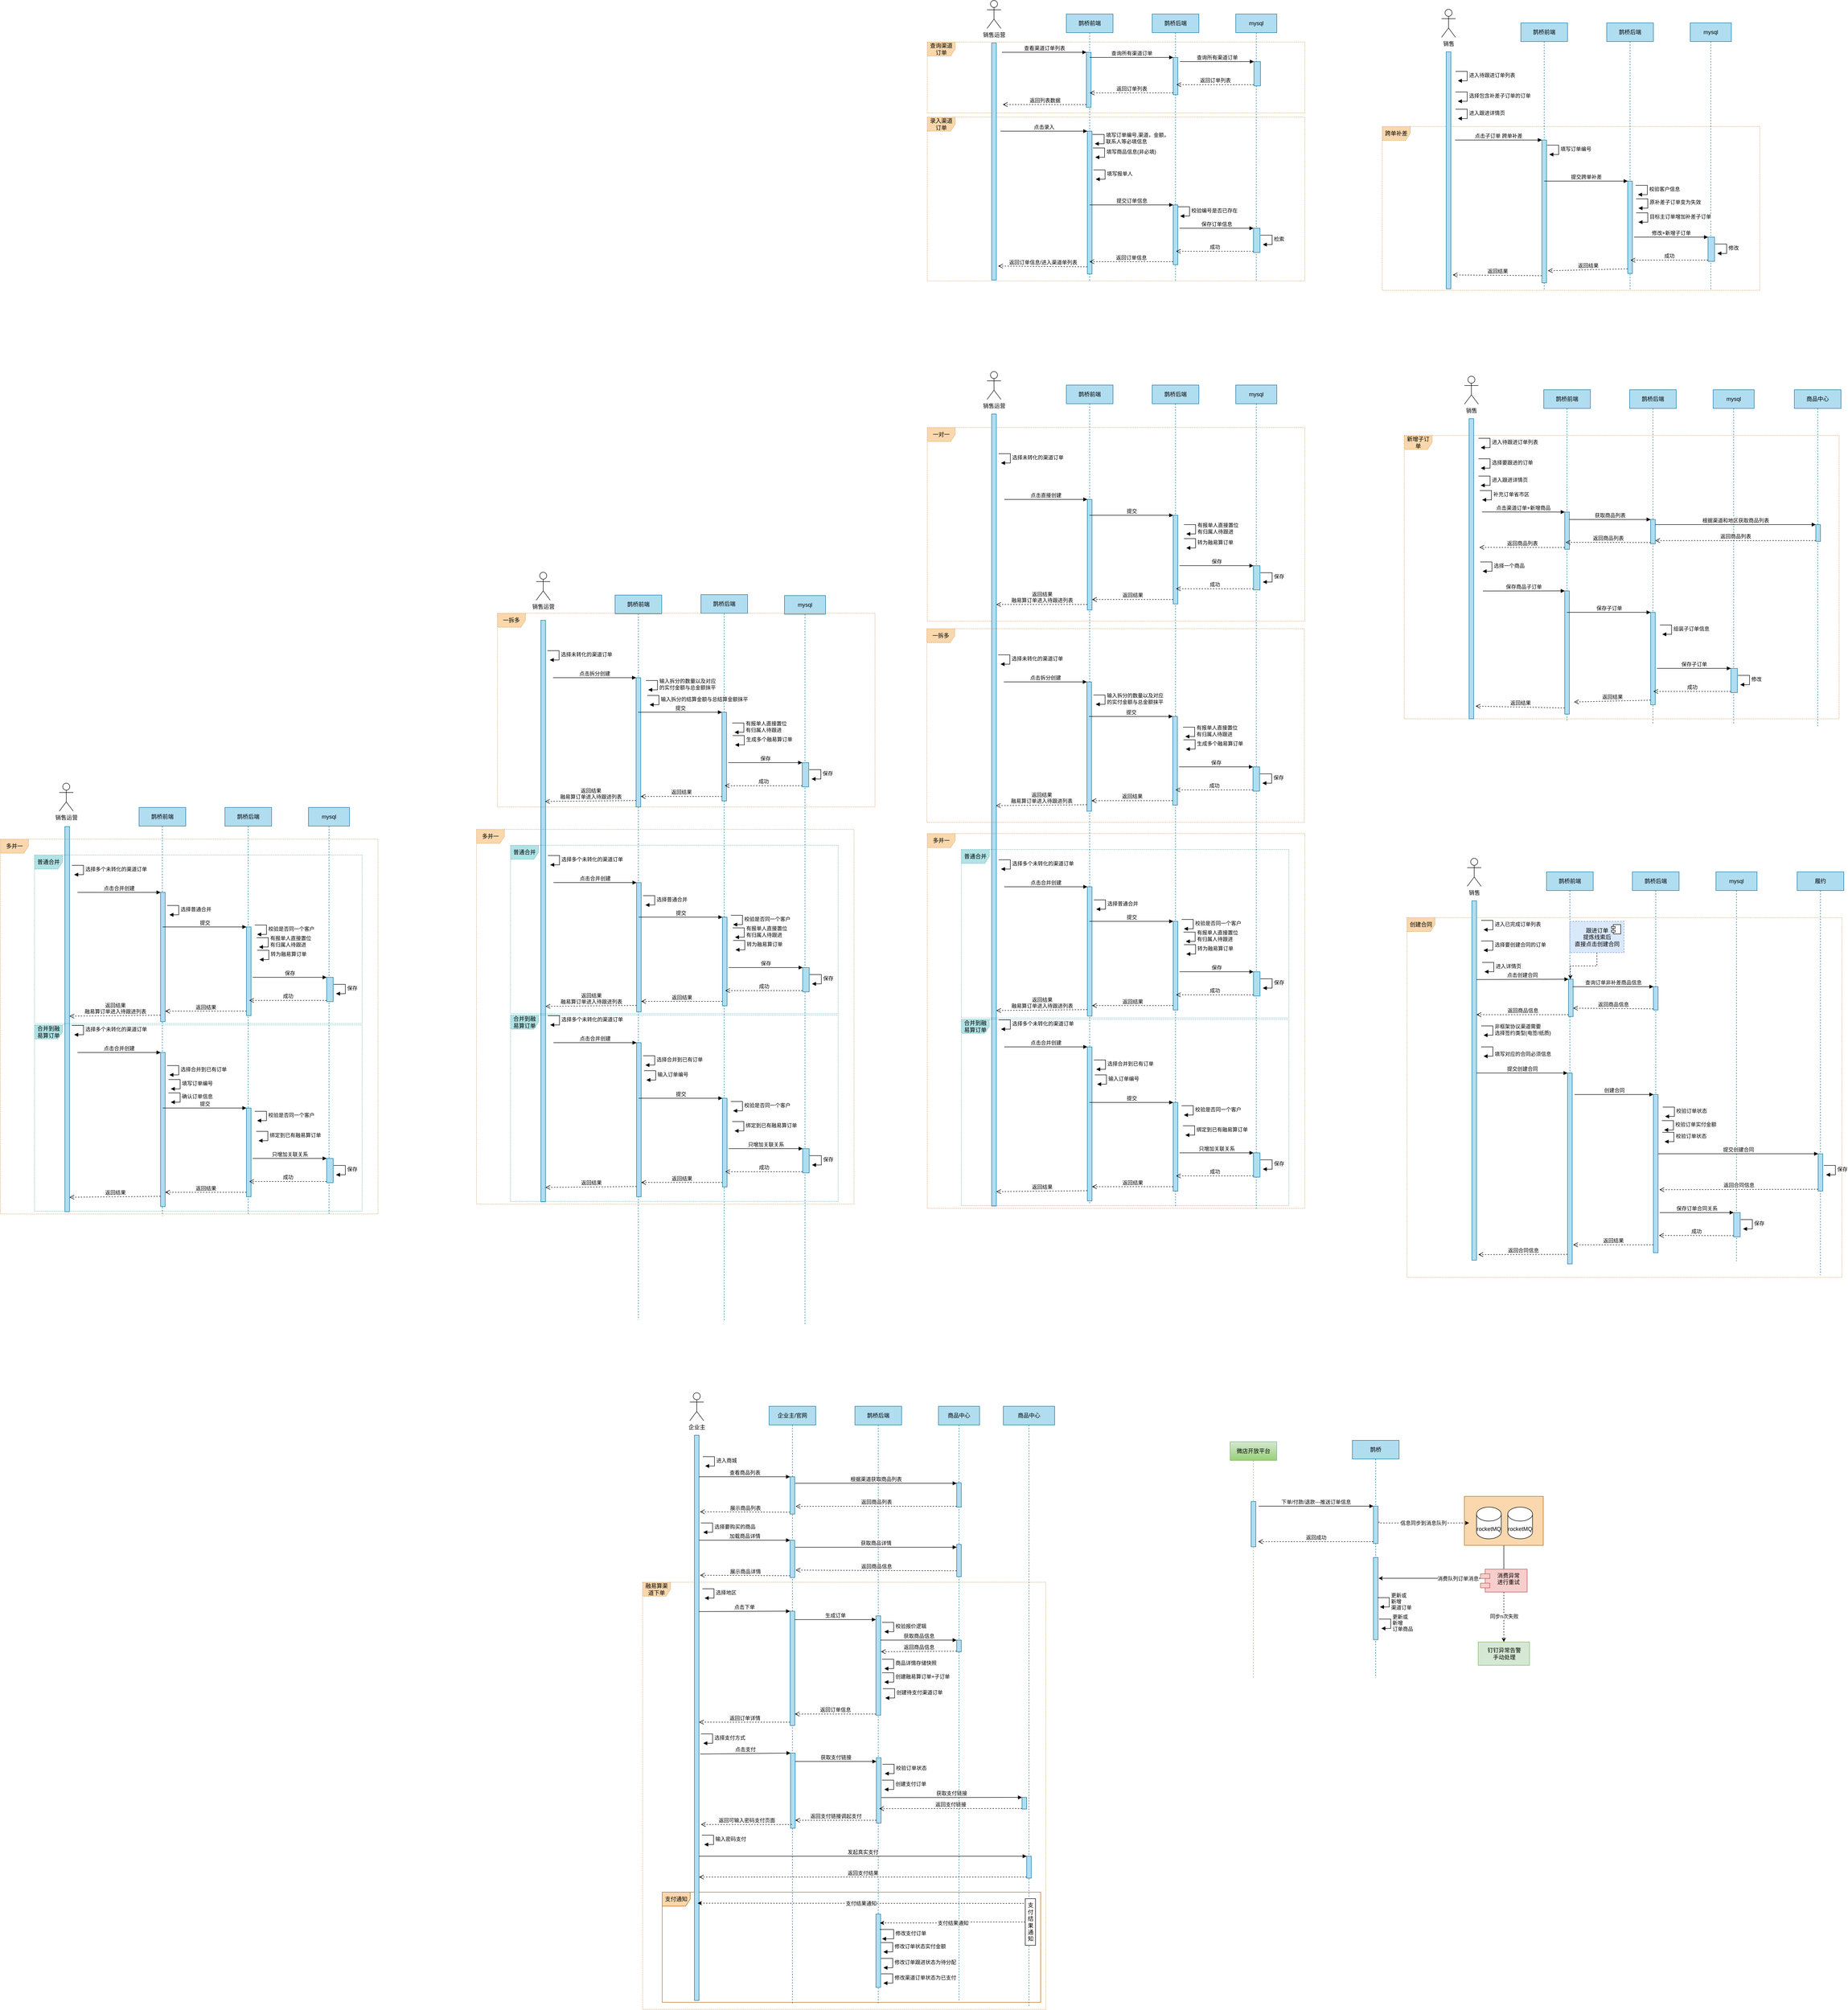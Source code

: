 <mxfile version="14.2.7" type="github">
  <diagram id="bf80UPLbCTyl_fY6sAvL" name="第 1 页">
    <mxGraphModel dx="3529" dy="1374" grid="0" gridSize="10" guides="1" tooltips="1" connect="1" arrows="1" fold="1" page="0" pageScale="1" pageWidth="827" pageHeight="1169" math="0" shadow="0">
      <root>
        <mxCell id="0" />
        <mxCell id="1" parent="0" />
        <mxCell id="e-44g8FwVzKqQIyxse7l-550" value="支付通知" style="shape=umlFrame;whiteSpace=wrap;html=1;shadow=0;labelBackgroundColor=none;strokeColor=#b46504;fillColor=#fad7ac;" parent="1" vertex="1">
          <mxGeometry x="-799" y="3592" width="811" height="236" as="geometry" />
        </mxCell>
        <mxCell id="e-44g8FwVzKqQIyxse7l-582" value="同步n次失败" style="edgeStyle=orthogonalEdgeStyle;rounded=0;orthogonalLoop=1;jettySize=auto;html=1;dashed=1;" parent="1" source="e-44g8FwVzKqQIyxse7l-580" target="e-44g8FwVzKqQIyxse7l-581" edge="1">
          <mxGeometry x="-0.028" relative="1" as="geometry">
            <mxPoint as="offset" />
          </mxGeometry>
        </mxCell>
        <mxCell id="e-44g8FwVzKqQIyxse7l-597" value="消费队列订单消息" style="edgeStyle=orthogonalEdgeStyle;rounded=0;orthogonalLoop=1;jettySize=auto;html=1;entryX=1.101;entryY=0.253;entryDx=0;entryDy=0;entryPerimeter=0;" parent="1" source="e-44g8FwVzKqQIyxse7l-574" target="e-44g8FwVzKqQIyxse7l-576" edge="1">
          <mxGeometry relative="1" as="geometry">
            <Array as="points">
              <mxPoint x="1005" y="2920" />
            </Array>
          </mxGeometry>
        </mxCell>
        <mxCell id="e-44g8FwVzKqQIyxse7l-574" value="" style="rounded=0;whiteSpace=wrap;html=1;shadow=0;labelBackgroundColor=none;strokeColor=#b46504;fillColor=#fad7ac;" parent="1" vertex="1">
          <mxGeometry x="920" y="2744" width="169" height="105" as="geometry" />
        </mxCell>
        <mxCell id="e-44g8FwVzKqQIyxse7l-395" value="合并到融易算订单" style="shape=umlFrame;whiteSpace=wrap;html=1;shadow=0;dashed=1;dashPattern=1 2;fillColor=#b0e3e6;strokeColor=#0e8088;" parent="1" vertex="1">
          <mxGeometry x="-2144" y="1734" width="702" height="399" as="geometry" />
        </mxCell>
        <mxCell id="e-44g8FwVzKqQIyxse7l-182" value="新增子订单" style="shape=umlFrame;whiteSpace=wrap;html=1;fillColor=#fad7ac;strokeColor=#b46504;dashed=1;shadow=0;dashPattern=1 2;" parent="1" vertex="1">
          <mxGeometry x="791" y="471" width="932" height="607" as="geometry" />
        </mxCell>
        <mxCell id="e-44g8FwVzKqQIyxse7l-46" value="一对一" style="shape=umlFrame;whiteSpace=wrap;html=1;fillColor=#fad7ac;strokeColor=#b46504;dashed=1;shadow=0;dashPattern=1 2;" parent="1" vertex="1">
          <mxGeometry x="-231" y="454" width="809" height="415" as="geometry" />
        </mxCell>
        <mxCell id="e-44g8FwVzKqQIyxse7l-43" value="录入渠道订单" style="shape=umlFrame;whiteSpace=wrap;html=1;fillColor=#fad7ac;strokeColor=#b46504;dashed=1;shadow=0;dashPattern=1 2;" parent="1" vertex="1">
          <mxGeometry x="-231" y="-211" width="809" height="351" as="geometry" />
        </mxCell>
        <mxCell id="e-44g8FwVzKqQIyxse7l-45" value="查询渠道订单" style="shape=umlFrame;whiteSpace=wrap;html=1;fillColor=#fad7ac;strokeColor=#b46504;dashed=1;dashPattern=1 2;shadow=0;" parent="1" vertex="1">
          <mxGeometry x="-231" y="-372" width="809" height="152" as="geometry" />
        </mxCell>
        <mxCell id="e-44g8FwVzKqQIyxse7l-2" value="鹊桥前端" style="shape=umlLifeline;perimeter=lifelinePerimeter;whiteSpace=wrap;html=1;container=1;collapsible=0;recursiveResize=0;outlineConnect=0;fillColor=#b1ddf0;strokeColor=#10739e;" parent="1" vertex="1">
          <mxGeometry x="67" y="-432" width="100" height="573" as="geometry" />
        </mxCell>
        <mxCell id="e-44g8FwVzKqQIyxse7l-11" value="" style="html=1;points=[];perimeter=orthogonalPerimeter;fillColor=#b1ddf0;strokeColor=#10739e;" parent="e-44g8FwVzKqQIyxse7l-2" vertex="1">
          <mxGeometry x="45" y="251" width="10" height="306" as="geometry" />
        </mxCell>
        <mxCell id="e-44g8FwVzKqQIyxse7l-12" value="点击录入" style="html=1;verticalAlign=bottom;endArrow=block;entryX=0;entryY=0;" parent="e-44g8FwVzKqQIyxse7l-2" target="e-44g8FwVzKqQIyxse7l-11" edge="1">
          <mxGeometry relative="1" as="geometry">
            <mxPoint x="-141" y="251" as="sourcePoint" />
          </mxGeometry>
        </mxCell>
        <mxCell id="e-44g8FwVzKqQIyxse7l-17" value="" style="html=1;points=[];perimeter=orthogonalPerimeter;fillColor=#b1ddf0;strokeColor=#10739e;" parent="e-44g8FwVzKqQIyxse7l-2" vertex="1">
          <mxGeometry x="43" y="82" width="10" height="118" as="geometry" />
        </mxCell>
        <mxCell id="e-44g8FwVzKqQIyxse7l-18" value="查看渠道订单列表" style="html=1;verticalAlign=bottom;endArrow=block;entryX=0;entryY=0;" parent="e-44g8FwVzKqQIyxse7l-2" target="e-44g8FwVzKqQIyxse7l-17" edge="1">
          <mxGeometry relative="1" as="geometry">
            <mxPoint x="-138" y="82" as="sourcePoint" />
          </mxGeometry>
        </mxCell>
        <mxCell id="e-44g8FwVzKqQIyxse7l-19" value="返回列表数据" style="html=1;verticalAlign=bottom;endArrow=open;dashed=1;endSize=8;exitX=0;exitY=0.95;" parent="e-44g8FwVzKqQIyxse7l-2" source="e-44g8FwVzKqQIyxse7l-17" edge="1">
          <mxGeometry relative="1" as="geometry">
            <mxPoint x="-136" y="194" as="targetPoint" />
          </mxGeometry>
        </mxCell>
        <mxCell id="e-44g8FwVzKqQIyxse7l-3" value="鹊桥后端" style="shape=umlLifeline;perimeter=lifelinePerimeter;whiteSpace=wrap;html=1;container=1;collapsible=0;recursiveResize=0;outlineConnect=0;fillColor=#b1ddf0;strokeColor=#10739e;" parent="1" vertex="1">
          <mxGeometry x="251" y="-432" width="100" height="572" as="geometry" />
        </mxCell>
        <mxCell id="e-44g8FwVzKqQIyxse7l-20" value="" style="html=1;points=[];perimeter=orthogonalPerimeter;fillColor=#b1ddf0;strokeColor=#10739e;" parent="e-44g8FwVzKqQIyxse7l-3" vertex="1">
          <mxGeometry x="45" y="93" width="10" height="80" as="geometry" />
        </mxCell>
        <mxCell id="e-44g8FwVzKqQIyxse7l-34" value="" style="html=1;points=[];perimeter=orthogonalPerimeter;fillColor=#b1ddf0;strokeColor=#10739e;" parent="e-44g8FwVzKqQIyxse7l-3" vertex="1">
          <mxGeometry x="45" y="409" width="10" height="128" as="geometry" />
        </mxCell>
        <mxCell id="e-44g8FwVzKqQIyxse7l-4" value="" style="html=1;points=[];perimeter=orthogonalPerimeter;fillColor=#b1ddf0;strokeColor=#10739e;" parent="1" vertex="1">
          <mxGeometry x="-93" y="-370" width="10" height="508" as="geometry" />
        </mxCell>
        <mxCell id="e-44g8FwVzKqQIyxse7l-5" value="销售运营" style="shape=umlActor;verticalLabelPosition=bottom;verticalAlign=top;html=1;" parent="1" vertex="1">
          <mxGeometry x="-103" y="-461" width="30" height="60" as="geometry" />
        </mxCell>
        <mxCell id="e-44g8FwVzKqQIyxse7l-14" value="mysql" style="shape=umlLifeline;perimeter=lifelinePerimeter;whiteSpace=wrap;html=1;container=1;collapsible=0;recursiveResize=0;outlineConnect=0;fillColor=#b1ddf0;strokeColor=#10739e;" parent="1" vertex="1">
          <mxGeometry x="430" y="-432" width="88" height="573" as="geometry" />
        </mxCell>
        <mxCell id="e-44g8FwVzKqQIyxse7l-15" value="查看订单管理订单列表" style="html=1;verticalAlign=bottom;endArrow=block;entryX=0;entryY=0;" parent="e-44g8FwVzKqQIyxse7l-14" edge="1">
          <mxGeometry relative="1" as="geometry">
            <mxPoint x="-401" y="654" as="sourcePoint" />
          </mxGeometry>
        </mxCell>
        <mxCell id="e-44g8FwVzKqQIyxse7l-39" value="" style="html=1;points=[];perimeter=orthogonalPerimeter;fillColor=#b1ddf0;strokeColor=#10739e;" parent="e-44g8FwVzKqQIyxse7l-14" vertex="1">
          <mxGeometry x="38" y="459" width="14" height="52" as="geometry" />
        </mxCell>
        <mxCell id="e-44g8FwVzKqQIyxse7l-40" value="保存订单信息" style="html=1;verticalAlign=bottom;endArrow=block;entryX=0;entryY=0;" parent="e-44g8FwVzKqQIyxse7l-14" target="e-44g8FwVzKqQIyxse7l-39" edge="1">
          <mxGeometry relative="1" as="geometry">
            <mxPoint x="-120.5" y="459" as="sourcePoint" />
          </mxGeometry>
        </mxCell>
        <mxCell id="e-44g8FwVzKqQIyxse7l-41" value="成功" style="html=1;verticalAlign=bottom;endArrow=open;dashed=1;endSize=8;exitX=0;exitY=0.95;" parent="e-44g8FwVzKqQIyxse7l-14" source="e-44g8FwVzKqQIyxse7l-39" edge="1">
          <mxGeometry relative="1" as="geometry">
            <mxPoint x="-128" y="508.4" as="targetPoint" />
          </mxGeometry>
        </mxCell>
        <mxCell id="e-44g8FwVzKqQIyxse7l-21" value="查询所有渠道订单" style="html=1;verticalAlign=bottom;endArrow=block;entryX=0;entryY=0;" parent="1" source="e-44g8FwVzKqQIyxse7l-2" target="e-44g8FwVzKqQIyxse7l-20" edge="1">
          <mxGeometry relative="1" as="geometry">
            <mxPoint x="226" y="-349" as="sourcePoint" />
          </mxGeometry>
        </mxCell>
        <mxCell id="e-44g8FwVzKqQIyxse7l-22" value="返回订单列表" style="html=1;verticalAlign=bottom;endArrow=open;dashed=1;endSize=8;exitX=0;exitY=0.95;" parent="1" source="e-44g8FwVzKqQIyxse7l-20" target="e-44g8FwVzKqQIyxse7l-2" edge="1">
          <mxGeometry relative="1" as="geometry">
            <mxPoint x="226" y="-273" as="targetPoint" />
          </mxGeometry>
        </mxCell>
        <mxCell id="e-44g8FwVzKqQIyxse7l-23" value="" style="html=1;points=[];perimeter=orthogonalPerimeter;fillColor=#b1ddf0;strokeColor=#10739e;" parent="1" vertex="1">
          <mxGeometry x="469" y="-330" width="14" height="52" as="geometry" />
        </mxCell>
        <mxCell id="e-44g8FwVzKqQIyxse7l-24" value="查询所有渠道订单" style="html=1;verticalAlign=bottom;endArrow=block;entryX=0;entryY=0;" parent="1" target="e-44g8FwVzKqQIyxse7l-23" edge="1">
          <mxGeometry relative="1" as="geometry">
            <mxPoint x="310.5" y="-330" as="sourcePoint" />
          </mxGeometry>
        </mxCell>
        <mxCell id="e-44g8FwVzKqQIyxse7l-25" value="返回订单列表" style="html=1;verticalAlign=bottom;endArrow=open;dashed=1;endSize=8;exitX=0;exitY=0.95;" parent="1" source="e-44g8FwVzKqQIyxse7l-23" edge="1">
          <mxGeometry relative="1" as="geometry">
            <mxPoint x="303" y="-280.6" as="targetPoint" />
          </mxGeometry>
        </mxCell>
        <mxCell id="e-44g8FwVzKqQIyxse7l-30" value="填写订单编号,渠道，金额，&lt;br&gt;联系人等必填信息" style="edgeStyle=orthogonalEdgeStyle;html=1;align=left;spacingLeft=2;endArrow=block;rounded=0;entryX=1;entryY=0;" parent="1" edge="1">
          <mxGeometry relative="1" as="geometry">
            <mxPoint x="123" y="-174" as="sourcePoint" />
            <Array as="points">
              <mxPoint x="148" y="-174" />
            </Array>
            <mxPoint x="128" y="-154" as="targetPoint" />
          </mxGeometry>
        </mxCell>
        <mxCell id="e-44g8FwVzKqQIyxse7l-31" value="填写商品信息(非必填)" style="edgeStyle=orthogonalEdgeStyle;html=1;align=left;spacingLeft=2;endArrow=block;rounded=0;entryX=1;entryY=0;" parent="1" edge="1">
          <mxGeometry relative="1" as="geometry">
            <mxPoint x="124" y="-145" as="sourcePoint" />
            <Array as="points">
              <mxPoint x="149" y="-145" />
            </Array>
            <mxPoint x="129" y="-125" as="targetPoint" />
          </mxGeometry>
        </mxCell>
        <mxCell id="e-44g8FwVzKqQIyxse7l-33" value="填写报单人" style="edgeStyle=orthogonalEdgeStyle;html=1;align=left;spacingLeft=2;endArrow=block;rounded=0;entryX=1;entryY=0;" parent="1" edge="1">
          <mxGeometry relative="1" as="geometry">
            <mxPoint x="125" y="-98" as="sourcePoint" />
            <Array as="points">
              <mxPoint x="150" y="-98" />
            </Array>
            <mxPoint x="130" y="-78" as="targetPoint" />
          </mxGeometry>
        </mxCell>
        <mxCell id="e-44g8FwVzKqQIyxse7l-13" value="返回订单信息/进入渠道单列表" style="html=1;verticalAlign=bottom;endArrow=open;dashed=1;endSize=8;exitX=0;exitY=0.95;" parent="1" source="e-44g8FwVzKqQIyxse7l-11" edge="1">
          <mxGeometry relative="1" as="geometry">
            <mxPoint x="-79" y="108" as="targetPoint" />
          </mxGeometry>
        </mxCell>
        <mxCell id="e-44g8FwVzKqQIyxse7l-36" value="返回订单信息" style="html=1;verticalAlign=bottom;endArrow=open;dashed=1;endSize=8;exitX=0;exitY=0.95;" parent="1" source="e-44g8FwVzKqQIyxse7l-34" edge="1">
          <mxGeometry relative="1" as="geometry">
            <mxPoint x="116.5" y="98.6" as="targetPoint" />
          </mxGeometry>
        </mxCell>
        <mxCell id="e-44g8FwVzKqQIyxse7l-35" value="提交订单信息" style="html=1;verticalAlign=bottom;endArrow=block;entryX=0;entryY=0;" parent="1" source="e-44g8FwVzKqQIyxse7l-2" target="e-44g8FwVzKqQIyxse7l-34" edge="1">
          <mxGeometry relative="1" as="geometry">
            <mxPoint x="226" y="-23" as="sourcePoint" />
          </mxGeometry>
        </mxCell>
        <mxCell id="e-44g8FwVzKqQIyxse7l-37" value="校验编号是否已存在" style="edgeStyle=orthogonalEdgeStyle;html=1;align=left;spacingLeft=2;endArrow=block;rounded=0;entryX=1;entryY=0;" parent="1" edge="1">
          <mxGeometry relative="1" as="geometry">
            <mxPoint x="306" y="-19" as="sourcePoint" />
            <Array as="points">
              <mxPoint x="331" y="-19" />
            </Array>
            <mxPoint x="311" y="1" as="targetPoint" />
          </mxGeometry>
        </mxCell>
        <mxCell id="e-44g8FwVzKqQIyxse7l-42" value="检索" style="edgeStyle=orthogonalEdgeStyle;html=1;align=left;spacingLeft=2;endArrow=block;rounded=0;entryX=1;entryY=0;" parent="1" edge="1">
          <mxGeometry relative="1" as="geometry">
            <mxPoint x="483" y="42" as="sourcePoint" />
            <Array as="points">
              <mxPoint x="508" y="42" />
            </Array>
            <mxPoint x="488" y="62" as="targetPoint" />
          </mxGeometry>
        </mxCell>
        <mxCell id="e-44g8FwVzKqQIyxse7l-48" value="鹊桥前端" style="shape=umlLifeline;perimeter=lifelinePerimeter;whiteSpace=wrap;html=1;container=1;collapsible=0;recursiveResize=0;outlineConnect=0;fillColor=#b1ddf0;strokeColor=#10739e;" parent="1" vertex="1">
          <mxGeometry x="67" y="363" width="100" height="1756" as="geometry" />
        </mxCell>
        <mxCell id="e-44g8FwVzKqQIyxse7l-49" value="" style="html=1;points=[];perimeter=orthogonalPerimeter;fillColor=#b1ddf0;strokeColor=#10739e;" parent="e-44g8FwVzKqQIyxse7l-48" vertex="1">
          <mxGeometry x="45" y="245" width="10" height="237" as="geometry" />
        </mxCell>
        <mxCell id="e-44g8FwVzKqQIyxse7l-54" value="鹊桥后端" style="shape=umlLifeline;perimeter=lifelinePerimeter;whiteSpace=wrap;html=1;container=1;collapsible=0;recursiveResize=0;outlineConnect=0;fillColor=#b1ddf0;strokeColor=#10739e;" parent="1" vertex="1">
          <mxGeometry x="251" y="363" width="100" height="1759" as="geometry" />
        </mxCell>
        <mxCell id="e-44g8FwVzKqQIyxse7l-56" value="" style="html=1;points=[];perimeter=orthogonalPerimeter;fillColor=#b1ddf0;strokeColor=#10739e;" parent="e-44g8FwVzKqQIyxse7l-54" vertex="1">
          <mxGeometry x="45" y="279" width="10" height="190" as="geometry" />
        </mxCell>
        <mxCell id="e-44g8FwVzKqQIyxse7l-57" value="" style="html=1;points=[];perimeter=orthogonalPerimeter;fillColor=#b1ddf0;strokeColor=#10739e;" parent="1" vertex="1">
          <mxGeometry x="-93" y="425" width="10" height="1697" as="geometry" />
        </mxCell>
        <mxCell id="e-44g8FwVzKqQIyxse7l-58" value="销售运营" style="shape=umlActor;verticalLabelPosition=bottom;verticalAlign=top;html=1;" parent="1" vertex="1">
          <mxGeometry x="-103" y="334" width="30" height="60" as="geometry" />
        </mxCell>
        <mxCell id="e-44g8FwVzKqQIyxse7l-59" value="mysql" style="shape=umlLifeline;perimeter=lifelinePerimeter;whiteSpace=wrap;html=1;container=1;collapsible=0;recursiveResize=0;outlineConnect=0;fillColor=#b1ddf0;strokeColor=#10739e;" parent="1" vertex="1">
          <mxGeometry x="430" y="363" width="88" height="1765" as="geometry" />
        </mxCell>
        <mxCell id="e-44g8FwVzKqQIyxse7l-60" value="查看订单管理订单列表" style="html=1;verticalAlign=bottom;endArrow=block;entryX=0;entryY=0;" parent="e-44g8FwVzKqQIyxse7l-59" edge="1">
          <mxGeometry relative="1" as="geometry">
            <mxPoint x="-401" y="654" as="sourcePoint" />
          </mxGeometry>
        </mxCell>
        <mxCell id="e-44g8FwVzKqQIyxse7l-61" value="" style="html=1;points=[];perimeter=orthogonalPerimeter;fillColor=#b1ddf0;strokeColor=#10739e;" parent="e-44g8FwVzKqQIyxse7l-59" vertex="1">
          <mxGeometry x="38" y="387" width="14" height="52" as="geometry" />
        </mxCell>
        <mxCell id="e-44g8FwVzKqQIyxse7l-62" value="保存" style="html=1;verticalAlign=bottom;endArrow=block;entryX=0;entryY=0;" parent="e-44g8FwVzKqQIyxse7l-59" target="e-44g8FwVzKqQIyxse7l-61" edge="1">
          <mxGeometry relative="1" as="geometry">
            <mxPoint x="-120.5" y="387" as="sourcePoint" />
          </mxGeometry>
        </mxCell>
        <mxCell id="e-44g8FwVzKqQIyxse7l-63" value="成功" style="html=1;verticalAlign=bottom;endArrow=open;dashed=1;endSize=8;exitX=0;exitY=0.95;" parent="e-44g8FwVzKqQIyxse7l-59" source="e-44g8FwVzKqQIyxse7l-61" edge="1">
          <mxGeometry relative="1" as="geometry">
            <mxPoint x="-128" y="436.4" as="targetPoint" />
          </mxGeometry>
        </mxCell>
        <mxCell id="e-44g8FwVzKqQIyxse7l-72" value="返回结果&lt;br&gt;融易算订单进入待跟进列表" style="html=1;verticalAlign=bottom;endArrow=open;dashed=1;endSize=8;exitX=0;exitY=0.95;" parent="1" source="e-44g8FwVzKqQIyxse7l-49" target="e-44g8FwVzKqQIyxse7l-57" edge="1">
          <mxGeometry relative="1" as="geometry">
            <mxPoint x="-79" y="773" as="targetPoint" />
          </mxGeometry>
        </mxCell>
        <mxCell id="e-44g8FwVzKqQIyxse7l-73" value="返回结果" style="html=1;verticalAlign=bottom;endArrow=open;dashed=1;endSize=8;exitX=0;exitY=0.95;" parent="1" source="e-44g8FwVzKqQIyxse7l-56" target="e-44g8FwVzKqQIyxse7l-49" edge="1">
          <mxGeometry relative="1" as="geometry">
            <mxPoint x="116.5" y="763.6" as="targetPoint" />
          </mxGeometry>
        </mxCell>
        <mxCell id="e-44g8FwVzKqQIyxse7l-74" value="提交" style="html=1;verticalAlign=bottom;endArrow=block;entryX=0;entryY=0;" parent="1" target="e-44g8FwVzKqQIyxse7l-56" edge="1">
          <mxGeometry relative="1" as="geometry">
            <mxPoint x="116.5" y="642" as="sourcePoint" />
          </mxGeometry>
        </mxCell>
        <mxCell id="e-44g8FwVzKqQIyxse7l-75" value="选择未转化的渠道订单" style="edgeStyle=orthogonalEdgeStyle;html=1;align=left;spacingLeft=2;endArrow=block;rounded=0;entryX=1;entryY=0;" parent="1" edge="1">
          <mxGeometry relative="1" as="geometry">
            <mxPoint x="-78" y="510" as="sourcePoint" />
            <Array as="points">
              <mxPoint x="-53" y="510" />
            </Array>
            <mxPoint x="-73" y="530" as="targetPoint" />
          </mxGeometry>
        </mxCell>
        <mxCell id="e-44g8FwVzKqQIyxse7l-76" value="保存" style="edgeStyle=orthogonalEdgeStyle;html=1;align=left;spacingLeft=2;endArrow=block;rounded=0;entryX=1;entryY=0;" parent="1" edge="1">
          <mxGeometry relative="1" as="geometry">
            <mxPoint x="483" y="765" as="sourcePoint" />
            <Array as="points">
              <mxPoint x="508" y="765" />
            </Array>
            <mxPoint x="488" y="785" as="targetPoint" />
          </mxGeometry>
        </mxCell>
        <mxCell id="e-44g8FwVzKqQIyxse7l-50" value="点击直接创建" style="html=1;verticalAlign=bottom;endArrow=block;entryX=0;entryY=0;exitX=0.204;exitY=0.371;exitDx=0;exitDy=0;exitPerimeter=0;" parent="1" source="e-44g8FwVzKqQIyxse7l-46" target="e-44g8FwVzKqQIyxse7l-49" edge="1">
          <mxGeometry relative="1" as="geometry">
            <mxPoint x="-74" y="484" as="sourcePoint" />
          </mxGeometry>
        </mxCell>
        <mxCell id="e-44g8FwVzKqQIyxse7l-80" value="转为融易算订单" style="edgeStyle=orthogonalEdgeStyle;html=1;align=left;spacingLeft=2;endArrow=block;rounded=0;entryX=1;entryY=0;" parent="1" edge="1">
          <mxGeometry relative="1" as="geometry">
            <mxPoint x="319" y="692" as="sourcePoint" />
            <Array as="points">
              <mxPoint x="344" y="692" />
            </Array>
            <mxPoint x="324" y="712" as="targetPoint" />
          </mxGeometry>
        </mxCell>
        <mxCell id="e-44g8FwVzKqQIyxse7l-81" value="有报单人直接置位&lt;br&gt;有归属人待跟进" style="edgeStyle=orthogonalEdgeStyle;html=1;align=left;spacingLeft=2;endArrow=block;rounded=0;entryX=1;entryY=0;" parent="1" edge="1">
          <mxGeometry relative="1" as="geometry">
            <mxPoint x="319" y="662" as="sourcePoint" />
            <Array as="points">
              <mxPoint x="344" y="662" />
            </Array>
            <mxPoint x="324" y="682" as="targetPoint" />
          </mxGeometry>
        </mxCell>
        <mxCell id="e-44g8FwVzKqQIyxse7l-96" value="一拆多" style="shape=umlFrame;whiteSpace=wrap;html=1;fillColor=#fad7ac;strokeColor=#b46504;dashed=1;shadow=0;dashPattern=1 2;" parent="1" vertex="1">
          <mxGeometry x="-232" y="885" width="809" height="415" as="geometry" />
        </mxCell>
        <mxCell id="e-44g8FwVzKqQIyxse7l-97" value="" style="html=1;points=[];perimeter=orthogonalPerimeter;fillColor=#b1ddf0;strokeColor=#10739e;" parent="1" vertex="1">
          <mxGeometry x="111" y="999" width="10" height="277" as="geometry" />
        </mxCell>
        <mxCell id="e-44g8FwVzKqQIyxse7l-98" value="" style="html=1;points=[];perimeter=orthogonalPerimeter;fillColor=#b1ddf0;strokeColor=#10739e;" parent="1" vertex="1">
          <mxGeometry x="295" y="1073" width="10" height="190" as="geometry" />
        </mxCell>
        <mxCell id="e-44g8FwVzKqQIyxse7l-99" value="" style="html=1;points=[];perimeter=orthogonalPerimeter;fillColor=#b1ddf0;strokeColor=#10739e;" parent="1" vertex="1">
          <mxGeometry x="467" y="1181" width="14" height="52" as="geometry" />
        </mxCell>
        <mxCell id="e-44g8FwVzKqQIyxse7l-100" value="保存" style="html=1;verticalAlign=bottom;endArrow=block;entryX=0;entryY=0;" parent="1" target="e-44g8FwVzKqQIyxse7l-99" edge="1">
          <mxGeometry relative="1" as="geometry">
            <mxPoint x="308.5" y="1181" as="sourcePoint" />
          </mxGeometry>
        </mxCell>
        <mxCell id="e-44g8FwVzKqQIyxse7l-101" value="成功" style="html=1;verticalAlign=bottom;endArrow=open;dashed=1;endSize=8;exitX=0;exitY=0.95;" parent="1" source="e-44g8FwVzKqQIyxse7l-99" edge="1">
          <mxGeometry relative="1" as="geometry">
            <mxPoint x="301" y="1230.4" as="targetPoint" />
          </mxGeometry>
        </mxCell>
        <mxCell id="e-44g8FwVzKqQIyxse7l-102" value="返回结果&lt;br&gt;融易算订单进入待跟进列表" style="html=1;verticalAlign=bottom;endArrow=open;dashed=1;endSize=8;exitX=0;exitY=0.95;" parent="1" source="e-44g8FwVzKqQIyxse7l-97" edge="1">
          <mxGeometry relative="1" as="geometry">
            <mxPoint x="-84" y="1264.15" as="targetPoint" />
          </mxGeometry>
        </mxCell>
        <mxCell id="e-44g8FwVzKqQIyxse7l-103" value="返回结果" style="html=1;verticalAlign=bottom;endArrow=open;dashed=1;endSize=8;exitX=0;exitY=0.95;" parent="1" source="e-44g8FwVzKqQIyxse7l-98" target="e-44g8FwVzKqQIyxse7l-97" edge="1">
          <mxGeometry relative="1" as="geometry">
            <mxPoint x="115.5" y="1194.6" as="targetPoint" />
          </mxGeometry>
        </mxCell>
        <mxCell id="e-44g8FwVzKqQIyxse7l-104" value="提交" style="html=1;verticalAlign=bottom;endArrow=block;entryX=0;entryY=0;" parent="1" target="e-44g8FwVzKqQIyxse7l-98" edge="1">
          <mxGeometry relative="1" as="geometry">
            <mxPoint x="115.5" y="1073" as="sourcePoint" />
          </mxGeometry>
        </mxCell>
        <mxCell id="e-44g8FwVzKqQIyxse7l-105" value="选择未转化的渠道订单" style="edgeStyle=orthogonalEdgeStyle;html=1;align=left;spacingLeft=2;endArrow=block;rounded=0;entryX=1;entryY=0;" parent="1" edge="1">
          <mxGeometry relative="1" as="geometry">
            <mxPoint x="-79" y="941" as="sourcePoint" />
            <Array as="points">
              <mxPoint x="-54" y="941" />
            </Array>
            <mxPoint x="-74" y="961" as="targetPoint" />
          </mxGeometry>
        </mxCell>
        <mxCell id="e-44g8FwVzKqQIyxse7l-106" value="保存" style="edgeStyle=orthogonalEdgeStyle;html=1;align=left;spacingLeft=2;endArrow=block;rounded=0;entryX=1;entryY=0;" parent="1" edge="1">
          <mxGeometry relative="1" as="geometry">
            <mxPoint x="482" y="1196" as="sourcePoint" />
            <Array as="points">
              <mxPoint x="507" y="1196" />
            </Array>
            <mxPoint x="487" y="1216" as="targetPoint" />
          </mxGeometry>
        </mxCell>
        <mxCell id="e-44g8FwVzKqQIyxse7l-107" value="点击拆分创建" style="html=1;verticalAlign=bottom;endArrow=block;entryX=0;entryY=0;" parent="1" target="e-44g8FwVzKqQIyxse7l-97" edge="1">
          <mxGeometry relative="1" as="geometry">
            <mxPoint x="-67" y="999" as="sourcePoint" />
          </mxGeometry>
        </mxCell>
        <mxCell id="e-44g8FwVzKqQIyxse7l-108" value="生成多个融易算订单" style="edgeStyle=orthogonalEdgeStyle;html=1;align=left;spacingLeft=2;endArrow=block;rounded=0;entryX=1;entryY=0;" parent="1" edge="1">
          <mxGeometry relative="1" as="geometry">
            <mxPoint x="318" y="1123" as="sourcePoint" />
            <Array as="points">
              <mxPoint x="343" y="1123" />
            </Array>
            <mxPoint x="323" y="1143" as="targetPoint" />
          </mxGeometry>
        </mxCell>
        <mxCell id="e-44g8FwVzKqQIyxse7l-109" value="输入拆分的数量以及对应&lt;br&gt;的实付金额与总金额抹平" style="edgeStyle=orthogonalEdgeStyle;html=1;align=left;spacingLeft=2;endArrow=block;rounded=0;entryX=1;entryY=0;" parent="1" edge="1">
          <mxGeometry relative="1" as="geometry">
            <mxPoint x="125" y="1027" as="sourcePoint" />
            <Array as="points">
              <mxPoint x="150" y="1027" />
            </Array>
            <mxPoint x="130" y="1047" as="targetPoint" />
          </mxGeometry>
        </mxCell>
        <mxCell id="e-44g8FwVzKqQIyxse7l-110" value="有报单人直接置位&lt;br&gt;有归属人待跟进" style="edgeStyle=orthogonalEdgeStyle;html=1;align=left;spacingLeft=2;endArrow=block;rounded=0;entryX=1;entryY=0;" parent="1" edge="1">
          <mxGeometry relative="1" as="geometry">
            <mxPoint x="317" y="1096" as="sourcePoint" />
            <Array as="points">
              <mxPoint x="342" y="1096" />
            </Array>
            <mxPoint x="322" y="1116" as="targetPoint" />
          </mxGeometry>
        </mxCell>
        <mxCell id="e-44g8FwVzKqQIyxse7l-111" value="多并一" style="shape=umlFrame;whiteSpace=wrap;html=1;fillColor=#fad7ac;strokeColor=#b46504;dashed=1;shadow=0;dashPattern=1 2;" parent="1" vertex="1">
          <mxGeometry x="-231" y="1324" width="809" height="803" as="geometry" />
        </mxCell>
        <mxCell id="e-44g8FwVzKqQIyxse7l-112" value="" style="html=1;points=[];perimeter=orthogonalPerimeter;fillColor=#b1ddf0;strokeColor=#10739e;" parent="1" vertex="1">
          <mxGeometry x="112" y="1438" width="10" height="277" as="geometry" />
        </mxCell>
        <mxCell id="e-44g8FwVzKqQIyxse7l-113" value="" style="html=1;points=[];perimeter=orthogonalPerimeter;fillColor=#b1ddf0;strokeColor=#10739e;" parent="1" vertex="1">
          <mxGeometry x="296" y="1512" width="10" height="190" as="geometry" />
        </mxCell>
        <mxCell id="e-44g8FwVzKqQIyxse7l-114" value="" style="html=1;points=[];perimeter=orthogonalPerimeter;fillColor=#b1ddf0;strokeColor=#10739e;" parent="1" vertex="1">
          <mxGeometry x="468" y="1620" width="14" height="52" as="geometry" />
        </mxCell>
        <mxCell id="e-44g8FwVzKqQIyxse7l-115" value="保存" style="html=1;verticalAlign=bottom;endArrow=block;entryX=0;entryY=0;" parent="1" target="e-44g8FwVzKqQIyxse7l-114" edge="1">
          <mxGeometry relative="1" as="geometry">
            <mxPoint x="309.5" y="1620" as="sourcePoint" />
          </mxGeometry>
        </mxCell>
        <mxCell id="e-44g8FwVzKqQIyxse7l-116" value="成功" style="html=1;verticalAlign=bottom;endArrow=open;dashed=1;endSize=8;exitX=0;exitY=0.95;" parent="1" source="e-44g8FwVzKqQIyxse7l-114" edge="1">
          <mxGeometry relative="1" as="geometry">
            <mxPoint x="302" y="1669.4" as="targetPoint" />
          </mxGeometry>
        </mxCell>
        <mxCell id="e-44g8FwVzKqQIyxse7l-117" value="返回结果&lt;br&gt;融易算订单进入待跟进列表" style="html=1;verticalAlign=bottom;endArrow=open;dashed=1;endSize=8;exitX=0;exitY=0.95;" parent="1" source="e-44g8FwVzKqQIyxse7l-112" edge="1">
          <mxGeometry relative="1" as="geometry">
            <mxPoint x="-83" y="1703.15" as="targetPoint" />
          </mxGeometry>
        </mxCell>
        <mxCell id="e-44g8FwVzKqQIyxse7l-118" value="返回结果" style="html=1;verticalAlign=bottom;endArrow=open;dashed=1;endSize=8;exitX=0;exitY=0.95;" parent="1" source="e-44g8FwVzKqQIyxse7l-113" target="e-44g8FwVzKqQIyxse7l-112" edge="1">
          <mxGeometry relative="1" as="geometry">
            <mxPoint x="116.5" y="1633.6" as="targetPoint" />
          </mxGeometry>
        </mxCell>
        <mxCell id="e-44g8FwVzKqQIyxse7l-119" value="提交" style="html=1;verticalAlign=bottom;endArrow=block;entryX=0;entryY=0;" parent="1" target="e-44g8FwVzKqQIyxse7l-113" edge="1">
          <mxGeometry relative="1" as="geometry">
            <mxPoint x="116.5" y="1512" as="sourcePoint" />
          </mxGeometry>
        </mxCell>
        <mxCell id="e-44g8FwVzKqQIyxse7l-120" value="选择多个未转化的渠道订单" style="edgeStyle=orthogonalEdgeStyle;html=1;align=left;spacingLeft=2;endArrow=block;rounded=0;entryX=1;entryY=0;" parent="1" edge="1">
          <mxGeometry relative="1" as="geometry">
            <mxPoint x="-78" y="1380" as="sourcePoint" />
            <Array as="points">
              <mxPoint x="-53" y="1380" />
            </Array>
            <mxPoint x="-73" y="1400" as="targetPoint" />
          </mxGeometry>
        </mxCell>
        <mxCell id="e-44g8FwVzKqQIyxse7l-121" value="保存" style="edgeStyle=orthogonalEdgeStyle;html=1;align=left;spacingLeft=2;endArrow=block;rounded=0;entryX=1;entryY=0;" parent="1" edge="1">
          <mxGeometry relative="1" as="geometry">
            <mxPoint x="483" y="1635" as="sourcePoint" />
            <Array as="points">
              <mxPoint x="508" y="1635" />
            </Array>
            <mxPoint x="488" y="1655" as="targetPoint" />
          </mxGeometry>
        </mxCell>
        <mxCell id="e-44g8FwVzKqQIyxse7l-122" value="点击合并创建" style="html=1;verticalAlign=bottom;endArrow=block;entryX=0;entryY=0;" parent="1" target="e-44g8FwVzKqQIyxse7l-112" edge="1">
          <mxGeometry relative="1" as="geometry">
            <mxPoint x="-66" y="1438" as="sourcePoint" />
          </mxGeometry>
        </mxCell>
        <mxCell id="e-44g8FwVzKqQIyxse7l-123" value="转为融易算订单" style="edgeStyle=orthogonalEdgeStyle;html=1;align=left;spacingLeft=2;endArrow=block;rounded=0;entryX=1;entryY=0;" parent="1" edge="1">
          <mxGeometry relative="1" as="geometry">
            <mxPoint x="319" y="1562" as="sourcePoint" />
            <Array as="points">
              <mxPoint x="344" y="1562" />
            </Array>
            <mxPoint x="324" y="1582" as="targetPoint" />
          </mxGeometry>
        </mxCell>
        <mxCell id="e-44g8FwVzKqQIyxse7l-124" value="选择普通合并" style="edgeStyle=orthogonalEdgeStyle;html=1;align=left;spacingLeft=2;endArrow=block;rounded=0;entryX=1;entryY=0;" parent="1" edge="1">
          <mxGeometry relative="1" as="geometry">
            <mxPoint x="126" y="1466" as="sourcePoint" />
            <Array as="points">
              <mxPoint x="151" y="1466" />
            </Array>
            <mxPoint x="131" y="1486" as="targetPoint" />
          </mxGeometry>
        </mxCell>
        <mxCell id="e-44g8FwVzKqQIyxse7l-125" value="有报单人直接置位&lt;br&gt;有归属人待跟进" style="edgeStyle=orthogonalEdgeStyle;html=1;align=left;spacingLeft=2;endArrow=block;rounded=0;entryX=1;entryY=0;" parent="1" edge="1">
          <mxGeometry relative="1" as="geometry">
            <mxPoint x="318" y="1535" as="sourcePoint" />
            <Array as="points">
              <mxPoint x="343" y="1535" />
            </Array>
            <mxPoint x="323" y="1555" as="targetPoint" />
          </mxGeometry>
        </mxCell>
        <mxCell id="e-44g8FwVzKqQIyxse7l-126" value="校验是否同一个客户" style="edgeStyle=orthogonalEdgeStyle;html=1;align=left;spacingLeft=2;endArrow=block;rounded=0;entryX=1;entryY=0;" parent="1" edge="1">
          <mxGeometry relative="1" as="geometry">
            <mxPoint x="314" y="1508" as="sourcePoint" />
            <Array as="points">
              <mxPoint x="339" y="1508" />
            </Array>
            <mxPoint x="319" y="1528" as="targetPoint" />
          </mxGeometry>
        </mxCell>
        <mxCell id="e-44g8FwVzKqQIyxse7l-129" value="" style="html=1;points=[];perimeter=orthogonalPerimeter;fillColor=#b1ddf0;strokeColor=#10739e;" parent="1" vertex="1">
          <mxGeometry x="112" y="1781" width="10" height="330" as="geometry" />
        </mxCell>
        <mxCell id="e-44g8FwVzKqQIyxse7l-130" value="" style="html=1;points=[];perimeter=orthogonalPerimeter;fillColor=#b1ddf0;strokeColor=#10739e;" parent="1" vertex="1">
          <mxGeometry x="296" y="1900" width="10" height="190" as="geometry" />
        </mxCell>
        <mxCell id="e-44g8FwVzKqQIyxse7l-131" value="" style="html=1;points=[];perimeter=orthogonalPerimeter;fillColor=#b1ddf0;strokeColor=#10739e;" parent="1" vertex="1">
          <mxGeometry x="468" y="2008" width="14" height="52" as="geometry" />
        </mxCell>
        <mxCell id="e-44g8FwVzKqQIyxse7l-132" value="只增加关联关系" style="html=1;verticalAlign=bottom;endArrow=block;entryX=0;entryY=0;" parent="1" target="e-44g8FwVzKqQIyxse7l-131" edge="1">
          <mxGeometry relative="1" as="geometry">
            <mxPoint x="309.5" y="2008" as="sourcePoint" />
          </mxGeometry>
        </mxCell>
        <mxCell id="e-44g8FwVzKqQIyxse7l-133" value="成功" style="html=1;verticalAlign=bottom;endArrow=open;dashed=1;endSize=8;exitX=0;exitY=0.95;" parent="1" source="e-44g8FwVzKqQIyxse7l-131" edge="1">
          <mxGeometry relative="1" as="geometry">
            <mxPoint x="302" y="2057.4" as="targetPoint" />
          </mxGeometry>
        </mxCell>
        <mxCell id="e-44g8FwVzKqQIyxse7l-134" value="返回结果" style="html=1;verticalAlign=bottom;endArrow=open;dashed=1;endSize=8;exitX=0;exitY=0.95;" parent="1" edge="1">
          <mxGeometry relative="1" as="geometry">
            <mxPoint x="-83" y="2091.15" as="targetPoint" />
            <mxPoint x="112" y="2089.15" as="sourcePoint" />
          </mxGeometry>
        </mxCell>
        <mxCell id="e-44g8FwVzKqQIyxse7l-135" value="返回结果" style="html=1;verticalAlign=bottom;endArrow=open;dashed=1;endSize=8;exitX=0;exitY=0.95;" parent="1" source="e-44g8FwVzKqQIyxse7l-130" edge="1">
          <mxGeometry relative="1" as="geometry">
            <mxPoint x="122" y="2080.5" as="targetPoint" />
          </mxGeometry>
        </mxCell>
        <mxCell id="e-44g8FwVzKqQIyxse7l-136" value="提交" style="html=1;verticalAlign=bottom;endArrow=block;entryX=0;entryY=0;" parent="1" target="e-44g8FwVzKqQIyxse7l-130" edge="1">
          <mxGeometry relative="1" as="geometry">
            <mxPoint x="116.5" y="1900" as="sourcePoint" />
          </mxGeometry>
        </mxCell>
        <mxCell id="e-44g8FwVzKqQIyxse7l-137" value="选择多个未转化的渠道订单" style="edgeStyle=orthogonalEdgeStyle;html=1;align=left;spacingLeft=2;endArrow=block;rounded=0;entryX=1;entryY=0;" parent="1" edge="1">
          <mxGeometry relative="1" as="geometry">
            <mxPoint x="-78" y="1723" as="sourcePoint" />
            <Array as="points">
              <mxPoint x="-53" y="1723" />
            </Array>
            <mxPoint x="-73" y="1743" as="targetPoint" />
          </mxGeometry>
        </mxCell>
        <mxCell id="e-44g8FwVzKqQIyxse7l-138" value="保存" style="edgeStyle=orthogonalEdgeStyle;html=1;align=left;spacingLeft=2;endArrow=block;rounded=0;entryX=1;entryY=0;" parent="1" edge="1">
          <mxGeometry relative="1" as="geometry">
            <mxPoint x="483" y="2023" as="sourcePoint" />
            <Array as="points">
              <mxPoint x="508" y="2023" />
            </Array>
            <mxPoint x="488" y="2043" as="targetPoint" />
          </mxGeometry>
        </mxCell>
        <mxCell id="e-44g8FwVzKqQIyxse7l-139" value="点击合并创建" style="html=1;verticalAlign=bottom;endArrow=block;entryX=0;entryY=0;" parent="1" target="e-44g8FwVzKqQIyxse7l-129" edge="1">
          <mxGeometry relative="1" as="geometry">
            <mxPoint x="-66" y="1781" as="sourcePoint" />
          </mxGeometry>
        </mxCell>
        <mxCell id="e-44g8FwVzKqQIyxse7l-140" value="绑定到已有融易算订单" style="edgeStyle=orthogonalEdgeStyle;html=1;align=left;spacingLeft=2;endArrow=block;rounded=0;entryX=1;entryY=0;" parent="1" edge="1">
          <mxGeometry relative="1" as="geometry">
            <mxPoint x="317" y="1950" as="sourcePoint" />
            <Array as="points">
              <mxPoint x="342" y="1950" />
            </Array>
            <mxPoint x="322" y="1970" as="targetPoint" />
          </mxGeometry>
        </mxCell>
        <mxCell id="e-44g8FwVzKqQIyxse7l-141" value="选择合并到已有订单" style="edgeStyle=orthogonalEdgeStyle;html=1;align=left;spacingLeft=2;endArrow=block;rounded=0;entryX=1;entryY=0;" parent="1" edge="1">
          <mxGeometry relative="1" as="geometry">
            <mxPoint x="126" y="1809" as="sourcePoint" />
            <Array as="points">
              <mxPoint x="151" y="1809" />
            </Array>
            <mxPoint x="131" y="1829" as="targetPoint" />
          </mxGeometry>
        </mxCell>
        <mxCell id="e-44g8FwVzKqQIyxse7l-143" value="校验是否同一个客户" style="edgeStyle=orthogonalEdgeStyle;html=1;align=left;spacingLeft=2;endArrow=block;rounded=0;entryX=1;entryY=0;" parent="1" edge="1">
          <mxGeometry relative="1" as="geometry">
            <mxPoint x="314" y="1907" as="sourcePoint" />
            <Array as="points">
              <mxPoint x="339" y="1907" />
            </Array>
            <mxPoint x="319" y="1927" as="targetPoint" />
          </mxGeometry>
        </mxCell>
        <mxCell id="e-44g8FwVzKqQIyxse7l-144" value="输入订单编号" style="edgeStyle=orthogonalEdgeStyle;html=1;align=left;spacingLeft=2;endArrow=block;rounded=0;entryX=1;entryY=0;" parent="1" edge="1">
          <mxGeometry relative="1" as="geometry">
            <mxPoint x="128" y="1841" as="sourcePoint" />
            <Array as="points">
              <mxPoint x="153" y="1841" />
            </Array>
            <mxPoint x="133" y="1861" as="targetPoint" />
          </mxGeometry>
        </mxCell>
        <mxCell id="e-44g8FwVzKqQIyxse7l-145" value="普通合并" style="shape=umlFrame;whiteSpace=wrap;html=1;shadow=0;dashed=1;dashPattern=1 2;fillColor=#b0e3e6;strokeColor=#0e8088;labelBackgroundColor=none;" parent="1" vertex="1">
          <mxGeometry x="-158" y="1358" width="702" height="361" as="geometry" />
        </mxCell>
        <mxCell id="e-44g8FwVzKqQIyxse7l-146" value="合并到融易算订单" style="shape=umlFrame;whiteSpace=wrap;html=1;shadow=0;dashed=1;dashPattern=1 2;fillColor=#b0e3e6;strokeColor=#0e8088;" parent="1" vertex="1">
          <mxGeometry x="-158" y="1722" width="702" height="399" as="geometry" />
        </mxCell>
        <mxCell id="e-44g8FwVzKqQIyxse7l-147" value="跨单补差" style="shape=umlFrame;whiteSpace=wrap;html=1;fillColor=#fad7ac;strokeColor=#b46504;dashed=1;shadow=0;dashPattern=1 2;" parent="1" vertex="1">
          <mxGeometry x="744" y="-191" width="809" height="351" as="geometry" />
        </mxCell>
        <mxCell id="e-44g8FwVzKqQIyxse7l-149" value="鹊桥前端" style="shape=umlLifeline;perimeter=lifelinePerimeter;whiteSpace=wrap;html=1;container=1;collapsible=0;recursiveResize=0;outlineConnect=0;fillColor=#b1ddf0;strokeColor=#10739e;" parent="1" vertex="1">
          <mxGeometry x="1041" y="-413" width="100" height="573" as="geometry" />
        </mxCell>
        <mxCell id="e-44g8FwVzKqQIyxse7l-150" value="" style="html=1;points=[];perimeter=orthogonalPerimeter;fillColor=#b1ddf0;strokeColor=#10739e;" parent="e-44g8FwVzKqQIyxse7l-149" vertex="1">
          <mxGeometry x="45" y="251" width="10" height="306" as="geometry" />
        </mxCell>
        <mxCell id="e-44g8FwVzKqQIyxse7l-151" value="点击子订单 跨单补差" style="html=1;verticalAlign=bottom;endArrow=block;entryX=0;entryY=0;" parent="e-44g8FwVzKqQIyxse7l-149" target="e-44g8FwVzKqQIyxse7l-150" edge="1">
          <mxGeometry relative="1" as="geometry">
            <mxPoint x="-141" y="251" as="sourcePoint" />
          </mxGeometry>
        </mxCell>
        <mxCell id="e-44g8FwVzKqQIyxse7l-155" value="鹊桥后端" style="shape=umlLifeline;perimeter=lifelinePerimeter;whiteSpace=wrap;html=1;container=1;collapsible=0;recursiveResize=0;outlineConnect=0;fillColor=#b1ddf0;strokeColor=#10739e;" parent="1" vertex="1">
          <mxGeometry x="1225" y="-413" width="100" height="572" as="geometry" />
        </mxCell>
        <mxCell id="e-44g8FwVzKqQIyxse7l-157" value="" style="html=1;points=[];perimeter=orthogonalPerimeter;fillColor=#b1ddf0;strokeColor=#10739e;" parent="e-44g8FwVzKqQIyxse7l-155" vertex="1">
          <mxGeometry x="45" y="339" width="10" height="198" as="geometry" />
        </mxCell>
        <mxCell id="e-44g8FwVzKqQIyxse7l-158" value="" style="html=1;points=[];perimeter=orthogonalPerimeter;fillColor=#b1ddf0;strokeColor=#10739e;" parent="1" vertex="1">
          <mxGeometry x="881" y="-351" width="10" height="508" as="geometry" />
        </mxCell>
        <mxCell id="e-44g8FwVzKqQIyxse7l-159" value="销售" style="shape=umlActor;verticalLabelPosition=bottom;verticalAlign=top;html=1;" parent="1" vertex="1">
          <mxGeometry x="871" y="-442" width="30" height="60" as="geometry" />
        </mxCell>
        <mxCell id="e-44g8FwVzKqQIyxse7l-160" value="mysql" style="shape=umlLifeline;perimeter=lifelinePerimeter;whiteSpace=wrap;html=1;container=1;collapsible=0;recursiveResize=0;outlineConnect=0;fillColor=#b1ddf0;strokeColor=#10739e;" parent="1" vertex="1">
          <mxGeometry x="1404" y="-413" width="88" height="573" as="geometry" />
        </mxCell>
        <mxCell id="e-44g8FwVzKqQIyxse7l-161" value="查看订单管理订单列表" style="html=1;verticalAlign=bottom;endArrow=block;entryX=0;entryY=0;" parent="e-44g8FwVzKqQIyxse7l-160" edge="1">
          <mxGeometry relative="1" as="geometry">
            <mxPoint x="-401" y="654" as="sourcePoint" />
          </mxGeometry>
        </mxCell>
        <mxCell id="e-44g8FwVzKqQIyxse7l-162" value="" style="html=1;points=[];perimeter=orthogonalPerimeter;fillColor=#b1ddf0;strokeColor=#10739e;" parent="e-44g8FwVzKqQIyxse7l-160" vertex="1">
          <mxGeometry x="38" y="459" width="14" height="52" as="geometry" />
        </mxCell>
        <mxCell id="e-44g8FwVzKqQIyxse7l-163" value="修改+新增子订单" style="html=1;verticalAlign=bottom;endArrow=block;entryX=0;entryY=0;" parent="e-44g8FwVzKqQIyxse7l-160" target="e-44g8FwVzKqQIyxse7l-162" edge="1">
          <mxGeometry relative="1" as="geometry">
            <mxPoint x="-120.5" y="459" as="sourcePoint" />
          </mxGeometry>
        </mxCell>
        <mxCell id="e-44g8FwVzKqQIyxse7l-164" value="成功" style="html=1;verticalAlign=bottom;endArrow=open;dashed=1;endSize=8;exitX=0;exitY=0.95;" parent="e-44g8FwVzKqQIyxse7l-160" source="e-44g8FwVzKqQIyxse7l-162" edge="1">
          <mxGeometry relative="1" as="geometry">
            <mxPoint x="-128" y="508.4" as="targetPoint" />
          </mxGeometry>
        </mxCell>
        <mxCell id="e-44g8FwVzKqQIyxse7l-170" value="进入跟进详情页" style="edgeStyle=orthogonalEdgeStyle;html=1;align=left;spacingLeft=2;endArrow=block;rounded=0;entryX=1;entryY=0;" parent="1" edge="1">
          <mxGeometry relative="1" as="geometry">
            <mxPoint x="901" y="-228" as="sourcePoint" />
            <Array as="points">
              <mxPoint x="926" y="-228" />
            </Array>
            <mxPoint x="906" y="-208" as="targetPoint" />
          </mxGeometry>
        </mxCell>
        <mxCell id="e-44g8FwVzKqQIyxse7l-173" value="返回结果" style="html=1;verticalAlign=bottom;endArrow=open;dashed=1;endSize=8;exitX=0;exitY=0.95;" parent="1" source="e-44g8FwVzKqQIyxse7l-150" edge="1">
          <mxGeometry relative="1" as="geometry">
            <mxPoint x="895" y="127" as="targetPoint" />
          </mxGeometry>
        </mxCell>
        <mxCell id="e-44g8FwVzKqQIyxse7l-174" value="返回结果" style="html=1;verticalAlign=bottom;endArrow=open;dashed=1;endSize=8;exitX=0;exitY=0.95;" parent="1" source="e-44g8FwVzKqQIyxse7l-157" edge="1">
          <mxGeometry relative="1" as="geometry">
            <mxPoint x="1099" y="118" as="targetPoint" />
          </mxGeometry>
        </mxCell>
        <mxCell id="e-44g8FwVzKqQIyxse7l-175" value="提交跨单补差" style="html=1;verticalAlign=bottom;endArrow=block;entryX=0;entryY=0;" parent="1" source="e-44g8FwVzKqQIyxse7l-149" target="e-44g8FwVzKqQIyxse7l-157" edge="1">
          <mxGeometry relative="1" as="geometry">
            <mxPoint x="1200" y="-4" as="sourcePoint" />
          </mxGeometry>
        </mxCell>
        <mxCell id="e-44g8FwVzKqQIyxse7l-176" value="校验客户信息" style="edgeStyle=orthogonalEdgeStyle;html=1;align=left;spacingLeft=2;endArrow=block;rounded=0;entryX=1;entryY=0;" parent="1" edge="1">
          <mxGeometry relative="1" as="geometry">
            <mxPoint x="1287" y="-65" as="sourcePoint" />
            <Array as="points">
              <mxPoint x="1312" y="-65" />
            </Array>
            <mxPoint x="1292" y="-45" as="targetPoint" />
          </mxGeometry>
        </mxCell>
        <mxCell id="e-44g8FwVzKqQIyxse7l-177" value="修改" style="edgeStyle=orthogonalEdgeStyle;html=1;align=left;spacingLeft=2;endArrow=block;rounded=0;entryX=1;entryY=0;" parent="1" edge="1">
          <mxGeometry relative="1" as="geometry">
            <mxPoint x="1457" y="61" as="sourcePoint" />
            <Array as="points">
              <mxPoint x="1482" y="61" />
            </Array>
            <mxPoint x="1462" y="81" as="targetPoint" />
          </mxGeometry>
        </mxCell>
        <mxCell id="e-44g8FwVzKqQIyxse7l-178" value="填写订单编号" style="edgeStyle=orthogonalEdgeStyle;html=1;align=left;spacingLeft=2;endArrow=block;rounded=0;entryX=1;entryY=0;" parent="1" edge="1">
          <mxGeometry relative="1" as="geometry">
            <mxPoint x="1097" y="-151" as="sourcePoint" />
            <Array as="points">
              <mxPoint x="1122" y="-151" />
            </Array>
            <mxPoint x="1102" y="-131" as="targetPoint" />
          </mxGeometry>
        </mxCell>
        <mxCell id="e-44g8FwVzKqQIyxse7l-179" value="进入待跟进订单列表" style="edgeStyle=orthogonalEdgeStyle;html=1;align=left;spacingLeft=2;endArrow=block;rounded=0;entryX=1;entryY=0;" parent="1" edge="1">
          <mxGeometry relative="1" as="geometry">
            <mxPoint x="901" y="-309" as="sourcePoint" />
            <Array as="points">
              <mxPoint x="926" y="-309" />
            </Array>
            <mxPoint x="906" y="-289" as="targetPoint" />
          </mxGeometry>
        </mxCell>
        <mxCell id="e-44g8FwVzKqQIyxse7l-180" value="选择包含补差子订单的订单" style="edgeStyle=orthogonalEdgeStyle;html=1;align=left;spacingLeft=2;endArrow=block;rounded=0;entryX=1;entryY=0;" parent="1" edge="1">
          <mxGeometry relative="1" as="geometry">
            <mxPoint x="901" y="-265" as="sourcePoint" />
            <Array as="points">
              <mxPoint x="926" y="-265" />
            </Array>
            <mxPoint x="906" y="-245" as="targetPoint" />
          </mxGeometry>
        </mxCell>
        <mxCell id="e-44g8FwVzKqQIyxse7l-181" value="原补差子订单变为失效" style="edgeStyle=orthogonalEdgeStyle;html=1;align=left;spacingLeft=2;endArrow=block;rounded=0;entryX=1;entryY=0;" parent="1" edge="1">
          <mxGeometry relative="1" as="geometry">
            <mxPoint x="1288" y="-35.96" as="sourcePoint" />
            <Array as="points">
              <mxPoint x="1313" y="-35.96" />
            </Array>
            <mxPoint x="1293" y="-15.96" as="targetPoint" />
          </mxGeometry>
        </mxCell>
        <mxCell id="e-44g8FwVzKqQIyxse7l-183" value="鹊桥前端" style="shape=umlLifeline;perimeter=lifelinePerimeter;whiteSpace=wrap;html=1;container=1;collapsible=0;recursiveResize=0;outlineConnect=0;fillColor=#b1ddf0;strokeColor=#10739e;" parent="1" vertex="1">
          <mxGeometry x="1090" y="373" width="100" height="712" as="geometry" />
        </mxCell>
        <mxCell id="e-44g8FwVzKqQIyxse7l-184" value="" style="html=1;points=[];perimeter=orthogonalPerimeter;fillColor=#b1ddf0;strokeColor=#10739e;" parent="e-44g8FwVzKqQIyxse7l-183" vertex="1">
          <mxGeometry x="45" y="431" width="10" height="264" as="geometry" />
        </mxCell>
        <mxCell id="e-44g8FwVzKqQIyxse7l-210" value="" style="html=1;points=[];perimeter=orthogonalPerimeter;shadow=0;labelBackgroundColor=none;fillColor=#b1ddf0;strokeColor=#10739e;" parent="e-44g8FwVzKqQIyxse7l-183" vertex="1">
          <mxGeometry x="45" y="262" width="10" height="80" as="geometry" />
        </mxCell>
        <mxCell id="e-44g8FwVzKqQIyxse7l-186" value="鹊桥后端" style="shape=umlLifeline;perimeter=lifelinePerimeter;whiteSpace=wrap;html=1;container=1;collapsible=0;recursiveResize=0;outlineConnect=0;fillColor=#b1ddf0;strokeColor=#10739e;" parent="1" vertex="1">
          <mxGeometry x="1274" y="373" width="100" height="716" as="geometry" />
        </mxCell>
        <mxCell id="e-44g8FwVzKqQIyxse7l-187" value="" style="html=1;points=[];perimeter=orthogonalPerimeter;fillColor=#b1ddf0;strokeColor=#10739e;" parent="e-44g8FwVzKqQIyxse7l-186" vertex="1">
          <mxGeometry x="45" y="477" width="10" height="198" as="geometry" />
        </mxCell>
        <mxCell id="e-44g8FwVzKqQIyxse7l-213" value="" style="html=1;points=[];perimeter=orthogonalPerimeter;shadow=0;labelBackgroundColor=none;fillColor=#b1ddf0;strokeColor=#10739e;" parent="e-44g8FwVzKqQIyxse7l-186" vertex="1">
          <mxGeometry x="45" y="278" width="10" height="52" as="geometry" />
        </mxCell>
        <mxCell id="e-44g8FwVzKqQIyxse7l-188" value="" style="html=1;points=[];perimeter=orthogonalPerimeter;fillColor=#b1ddf0;strokeColor=#10739e;" parent="1" vertex="1">
          <mxGeometry x="930" y="435" width="10" height="643" as="geometry" />
        </mxCell>
        <mxCell id="e-44g8FwVzKqQIyxse7l-189" value="销售" style="shape=umlActor;verticalLabelPosition=bottom;verticalAlign=top;html=1;" parent="1" vertex="1">
          <mxGeometry x="920" y="344" width="30" height="60" as="geometry" />
        </mxCell>
        <mxCell id="e-44g8FwVzKqQIyxse7l-190" value="mysql" style="shape=umlLifeline;perimeter=lifelinePerimeter;whiteSpace=wrap;html=1;container=1;collapsible=0;recursiveResize=0;outlineConnect=0;fillColor=#b1ddf0;strokeColor=#10739e;" parent="1" vertex="1">
          <mxGeometry x="1453" y="373" width="88" height="717" as="geometry" />
        </mxCell>
        <mxCell id="e-44g8FwVzKqQIyxse7l-191" value="查看订单管理订单列表" style="html=1;verticalAlign=bottom;endArrow=block;entryX=0;entryY=0;" parent="e-44g8FwVzKqQIyxse7l-190" edge="1">
          <mxGeometry relative="1" as="geometry">
            <mxPoint x="-401" y="654" as="sourcePoint" />
          </mxGeometry>
        </mxCell>
        <mxCell id="e-44g8FwVzKqQIyxse7l-192" value="" style="html=1;points=[];perimeter=orthogonalPerimeter;fillColor=#b1ddf0;strokeColor=#10739e;" parent="e-44g8FwVzKqQIyxse7l-190" vertex="1">
          <mxGeometry x="38" y="597" width="14" height="52" as="geometry" />
        </mxCell>
        <mxCell id="e-44g8FwVzKqQIyxse7l-193" value="保存子订单" style="html=1;verticalAlign=bottom;endArrow=block;entryX=0;entryY=0;" parent="e-44g8FwVzKqQIyxse7l-190" target="e-44g8FwVzKqQIyxse7l-192" edge="1">
          <mxGeometry relative="1" as="geometry">
            <mxPoint x="-120.5" y="597" as="sourcePoint" />
          </mxGeometry>
        </mxCell>
        <mxCell id="e-44g8FwVzKqQIyxse7l-194" value="成功" style="html=1;verticalAlign=bottom;endArrow=open;dashed=1;endSize=8;exitX=0;exitY=0.95;" parent="e-44g8FwVzKqQIyxse7l-190" source="e-44g8FwVzKqQIyxse7l-192" edge="1">
          <mxGeometry relative="1" as="geometry">
            <mxPoint x="-128" y="646.4" as="targetPoint" />
          </mxGeometry>
        </mxCell>
        <mxCell id="e-44g8FwVzKqQIyxse7l-195" value="进入跟进详情页" style="edgeStyle=orthogonalEdgeStyle;html=1;align=left;spacingLeft=2;endArrow=block;rounded=0;entryX=1;entryY=0;" parent="1" edge="1">
          <mxGeometry relative="1" as="geometry">
            <mxPoint x="950" y="558" as="sourcePoint" />
            <Array as="points">
              <mxPoint x="975" y="558" />
            </Array>
            <mxPoint x="955" y="578" as="targetPoint" />
          </mxGeometry>
        </mxCell>
        <mxCell id="e-44g8FwVzKqQIyxse7l-196" value="返回结果" style="html=1;verticalAlign=bottom;endArrow=open;dashed=1;endSize=8;exitX=0;exitY=0.95;" parent="1" source="e-44g8FwVzKqQIyxse7l-184" edge="1">
          <mxGeometry relative="1" as="geometry">
            <mxPoint x="944" y="1051" as="targetPoint" />
          </mxGeometry>
        </mxCell>
        <mxCell id="e-44g8FwVzKqQIyxse7l-197" value="返回结果" style="html=1;verticalAlign=bottom;endArrow=open;dashed=1;endSize=8;exitX=0;exitY=0.95;" parent="1" source="e-44g8FwVzKqQIyxse7l-187" edge="1">
          <mxGeometry relative="1" as="geometry">
            <mxPoint x="1155" y="1042" as="targetPoint" />
          </mxGeometry>
        </mxCell>
        <mxCell id="e-44g8FwVzKqQIyxse7l-198" value="保存子订单" style="html=1;verticalAlign=bottom;endArrow=block;entryX=0;entryY=0;" parent="1" target="e-44g8FwVzKqQIyxse7l-187" edge="1">
          <mxGeometry relative="1" as="geometry">
            <mxPoint x="1139.5" y="850.0" as="sourcePoint" />
          </mxGeometry>
        </mxCell>
        <mxCell id="e-44g8FwVzKqQIyxse7l-199" value="组装子订单信息" style="edgeStyle=orthogonalEdgeStyle;html=1;align=left;spacingLeft=2;endArrow=block;rounded=0;entryX=1;entryY=0;" parent="1" edge="1">
          <mxGeometry relative="1" as="geometry">
            <mxPoint x="1339" y="877" as="sourcePoint" />
            <Array as="points">
              <mxPoint x="1364" y="877" />
            </Array>
            <mxPoint x="1344" y="897" as="targetPoint" />
          </mxGeometry>
        </mxCell>
        <mxCell id="e-44g8FwVzKqQIyxse7l-200" value="修改" style="edgeStyle=orthogonalEdgeStyle;html=1;align=left;spacingLeft=2;endArrow=block;rounded=0;entryX=1;entryY=0;" parent="1" edge="1">
          <mxGeometry relative="1" as="geometry">
            <mxPoint x="1506" y="985" as="sourcePoint" />
            <Array as="points">
              <mxPoint x="1531" y="985" />
            </Array>
            <mxPoint x="1511" y="1005" as="targetPoint" />
          </mxGeometry>
        </mxCell>
        <mxCell id="e-44g8FwVzKqQIyxse7l-201" value="选择一个商品" style="edgeStyle=orthogonalEdgeStyle;html=1;align=left;spacingLeft=2;endArrow=block;rounded=0;entryX=1;entryY=0;" parent="1" edge="1">
          <mxGeometry relative="1" as="geometry">
            <mxPoint x="954" y="742" as="sourcePoint" />
            <Array as="points">
              <mxPoint x="979" y="742" />
            </Array>
            <mxPoint x="959" y="762" as="targetPoint" />
          </mxGeometry>
        </mxCell>
        <mxCell id="e-44g8FwVzKqQIyxse7l-202" value="进入待跟进订单列表" style="edgeStyle=orthogonalEdgeStyle;html=1;align=left;spacingLeft=2;endArrow=block;rounded=0;entryX=1;entryY=0;" parent="1" edge="1">
          <mxGeometry relative="1" as="geometry">
            <mxPoint x="950" y="477" as="sourcePoint" />
            <Array as="points">
              <mxPoint x="975" y="477" />
            </Array>
            <mxPoint x="955" y="497" as="targetPoint" />
          </mxGeometry>
        </mxCell>
        <mxCell id="e-44g8FwVzKqQIyxse7l-203" value="选择要跟进的订单" style="edgeStyle=orthogonalEdgeStyle;html=1;align=left;spacingLeft=2;endArrow=block;rounded=0;entryX=1;entryY=0;" parent="1" edge="1">
          <mxGeometry relative="1" as="geometry">
            <mxPoint x="950" y="521" as="sourcePoint" />
            <Array as="points">
              <mxPoint x="975" y="521" />
            </Array>
            <mxPoint x="955" y="541" as="targetPoint" />
          </mxGeometry>
        </mxCell>
        <mxCell id="e-44g8FwVzKqQIyxse7l-205" value="商品中心" style="shape=umlLifeline;perimeter=lifelinePerimeter;whiteSpace=wrap;html=1;container=1;collapsible=0;recursiveResize=0;outlineConnect=0;fillColor=#b1ddf0;strokeColor=#10739e;" parent="1" vertex="1">
          <mxGeometry x="1627" y="373" width="100" height="723" as="geometry" />
        </mxCell>
        <mxCell id="e-44g8FwVzKqQIyxse7l-217" value="" style="html=1;points=[];perimeter=orthogonalPerimeter;shadow=0;labelBackgroundColor=none;fillColor=#b1ddf0;strokeColor=#10739e;" parent="e-44g8FwVzKqQIyxse7l-205" vertex="1">
          <mxGeometry x="46" y="289" width="10" height="36" as="geometry" />
        </mxCell>
        <mxCell id="e-44g8FwVzKqQIyxse7l-207" value="补充订单省市区" style="edgeStyle=orthogonalEdgeStyle;html=1;align=left;spacingLeft=2;endArrow=block;rounded=0;entryX=1;entryY=0;" parent="1" edge="1">
          <mxGeometry relative="1" as="geometry">
            <mxPoint x="953" y="589" as="sourcePoint" />
            <Array as="points">
              <mxPoint x="978" y="589" />
            </Array>
            <mxPoint x="958" y="609" as="targetPoint" />
          </mxGeometry>
        </mxCell>
        <mxCell id="e-44g8FwVzKqQIyxse7l-185" value="保存商品子订单" style="html=1;verticalAlign=bottom;endArrow=block;entryX=0;entryY=0;exitX=0.181;exitY=0.549;exitDx=0;exitDy=0;exitPerimeter=0;" parent="1" source="e-44g8FwVzKqQIyxse7l-182" target="e-44g8FwVzKqQIyxse7l-184" edge="1">
          <mxGeometry relative="1" as="geometry">
            <mxPoint x="954" y="632" as="sourcePoint" />
          </mxGeometry>
        </mxCell>
        <mxCell id="e-44g8FwVzKqQIyxse7l-211" value="点击渠道订单+新增商品" style="html=1;verticalAlign=bottom;endArrow=block;entryX=0;entryY=0;exitX=0.179;exitY=0.27;exitDx=0;exitDy=0;exitPerimeter=0;" parent="1" source="e-44g8FwVzKqQIyxse7l-182" target="e-44g8FwVzKqQIyxse7l-210" edge="1">
          <mxGeometry relative="1" as="geometry">
            <mxPoint x="1065" y="635" as="sourcePoint" />
          </mxGeometry>
        </mxCell>
        <mxCell id="e-44g8FwVzKqQIyxse7l-212" value="返回商品列表" style="html=1;verticalAlign=bottom;endArrow=open;dashed=1;endSize=8;exitX=0;exitY=0.95;entryX=0.173;entryY=0.395;entryDx=0;entryDy=0;entryPerimeter=0;" parent="1" source="e-44g8FwVzKqQIyxse7l-210" target="e-44g8FwVzKqQIyxse7l-182" edge="1">
          <mxGeometry relative="1" as="geometry">
            <mxPoint x="1065" y="711" as="targetPoint" />
          </mxGeometry>
        </mxCell>
        <mxCell id="e-44g8FwVzKqQIyxse7l-214" value="获取商品列表" style="html=1;verticalAlign=bottom;endArrow=block;entryX=0;entryY=0;" parent="1" source="e-44g8FwVzKqQIyxse7l-210" target="e-44g8FwVzKqQIyxse7l-213" edge="1">
          <mxGeometry relative="1" as="geometry">
            <mxPoint x="1249" y="635" as="sourcePoint" />
          </mxGeometry>
        </mxCell>
        <mxCell id="e-44g8FwVzKqQIyxse7l-215" value="返回商品列表" style="html=1;verticalAlign=bottom;endArrow=open;dashed=1;endSize=8;exitX=0;exitY=0.95;entryX=0.2;entryY=0.813;entryDx=0;entryDy=0;entryPerimeter=0;" parent="1" source="e-44g8FwVzKqQIyxse7l-213" target="e-44g8FwVzKqQIyxse7l-210" edge="1">
          <mxGeometry relative="1" as="geometry">
            <mxPoint x="1249" y="711" as="targetPoint" />
          </mxGeometry>
        </mxCell>
        <mxCell id="e-44g8FwVzKqQIyxse7l-219" value="返回商品列表" style="html=1;verticalAlign=bottom;endArrow=open;dashed=1;endSize=8;exitX=0;exitY=0.95;" parent="1" source="e-44g8FwVzKqQIyxse7l-217" target="e-44g8FwVzKqQIyxse7l-213" edge="1">
          <mxGeometry relative="1" as="geometry">
            <mxPoint x="1496.5" y="696.2" as="targetPoint" />
          </mxGeometry>
        </mxCell>
        <mxCell id="e-44g8FwVzKqQIyxse7l-218" value="根据渠道和地区获取商品列表" style="html=1;verticalAlign=bottom;endArrow=block;entryX=0;entryY=0;" parent="1" source="e-44g8FwVzKqQIyxse7l-213" target="e-44g8FwVzKqQIyxse7l-217" edge="1">
          <mxGeometry relative="1" as="geometry">
            <mxPoint x="1499" y="662" as="sourcePoint" />
          </mxGeometry>
        </mxCell>
        <mxCell id="e-44g8FwVzKqQIyxse7l-220" value="创建合同" style="shape=umlFrame;whiteSpace=wrap;html=1;fillColor=#fad7ac;strokeColor=#b46504;dashed=1;shadow=0;dashPattern=1 2;" parent="1" vertex="1">
          <mxGeometry x="797" y="1504" width="932" height="771" as="geometry" />
        </mxCell>
        <mxCell id="e-44g8FwVzKqQIyxse7l-221" value="鹊桥前端" style="shape=umlLifeline;perimeter=lifelinePerimeter;whiteSpace=wrap;html=1;container=1;collapsible=0;recursiveResize=0;outlineConnect=0;fillColor=#b1ddf0;strokeColor=#10739e;" parent="1" vertex="1">
          <mxGeometry x="1096" y="1406" width="100" height="840" as="geometry" />
        </mxCell>
        <mxCell id="e-44g8FwVzKqQIyxse7l-222" value="" style="html=1;points=[];perimeter=orthogonalPerimeter;fillColor=#b1ddf0;strokeColor=#10739e;" parent="e-44g8FwVzKqQIyxse7l-221" vertex="1">
          <mxGeometry x="45" y="431" width="10" height="409" as="geometry" />
        </mxCell>
        <mxCell id="e-44g8FwVzKqQIyxse7l-254" value="" style="html=1;points=[];perimeter=orthogonalPerimeter;shadow=0;labelBackgroundColor=none;fillColor=#b1ddf0;strokeColor=#10739e;" parent="e-44g8FwVzKqQIyxse7l-221" vertex="1">
          <mxGeometry x="47" y="230" width="10" height="80" as="geometry" />
        </mxCell>
        <mxCell id="e-44g8FwVzKqQIyxse7l-224" value="鹊桥后端" style="shape=umlLifeline;perimeter=lifelinePerimeter;whiteSpace=wrap;html=1;container=1;collapsible=0;recursiveResize=0;outlineConnect=0;fillColor=#b1ddf0;strokeColor=#10739e;" parent="1" vertex="1">
          <mxGeometry x="1280" y="1406" width="100" height="816" as="geometry" />
        </mxCell>
        <mxCell id="e-44g8FwVzKqQIyxse7l-225" value="" style="html=1;points=[];perimeter=orthogonalPerimeter;fillColor=#b1ddf0;strokeColor=#10739e;" parent="e-44g8FwVzKqQIyxse7l-224" vertex="1">
          <mxGeometry x="45" y="477" width="10" height="339" as="geometry" />
        </mxCell>
        <mxCell id="e-44g8FwVzKqQIyxse7l-257" value="" style="html=1;points=[];perimeter=orthogonalPerimeter;shadow=0;labelBackgroundColor=none;fillColor=#b1ddf0;strokeColor=#10739e;" parent="e-44g8FwVzKqQIyxse7l-224" vertex="1">
          <mxGeometry x="45" y="246" width="10" height="50" as="geometry" />
        </mxCell>
        <mxCell id="e-44g8FwVzKqQIyxse7l-227" value="" style="html=1;points=[];perimeter=orthogonalPerimeter;fillColor=#b1ddf0;strokeColor=#10739e;" parent="1" vertex="1">
          <mxGeometry x="936" y="1468" width="10" height="770" as="geometry" />
        </mxCell>
        <mxCell id="e-44g8FwVzKqQIyxse7l-228" value="销售" style="shape=umlActor;verticalLabelPosition=bottom;verticalAlign=top;html=1;" parent="1" vertex="1">
          <mxGeometry x="926" y="1377" width="30" height="60" as="geometry" />
        </mxCell>
        <mxCell id="e-44g8FwVzKqQIyxse7l-229" value="mysql" style="shape=umlLifeline;perimeter=lifelinePerimeter;whiteSpace=wrap;html=1;container=1;collapsible=0;recursiveResize=0;outlineConnect=0;fillColor=#b1ddf0;strokeColor=#10739e;" parent="1" vertex="1">
          <mxGeometry x="1459" y="1406" width="88" height="834" as="geometry" />
        </mxCell>
        <mxCell id="e-44g8FwVzKqQIyxse7l-230" value="查看订单管理订单列表" style="html=1;verticalAlign=bottom;endArrow=block;entryX=0;entryY=0;" parent="e-44g8FwVzKqQIyxse7l-229" edge="1">
          <mxGeometry relative="1" as="geometry">
            <mxPoint x="-401" y="654" as="sourcePoint" />
          </mxGeometry>
        </mxCell>
        <mxCell id="e-44g8FwVzKqQIyxse7l-235" value="返回合同信息" style="html=1;verticalAlign=bottom;endArrow=open;dashed=1;endSize=8;exitX=0;exitY=0.95;" parent="1" source="e-44g8FwVzKqQIyxse7l-222" edge="1">
          <mxGeometry relative="1" as="geometry">
            <mxPoint x="950" y="2226" as="targetPoint" />
          </mxGeometry>
        </mxCell>
        <mxCell id="e-44g8FwVzKqQIyxse7l-236" value="返回结果" style="html=1;verticalAlign=bottom;endArrow=open;dashed=1;endSize=8;exitX=0;exitY=0.95;" parent="1" source="e-44g8FwVzKqQIyxse7l-225" edge="1">
          <mxGeometry relative="1" as="geometry">
            <mxPoint x="1153" y="2205" as="targetPoint" />
          </mxGeometry>
        </mxCell>
        <mxCell id="e-44g8FwVzKqQIyxse7l-237" value="创建合同" style="html=1;verticalAlign=bottom;endArrow=block;entryX=0;entryY=0;" parent="1" target="e-44g8FwVzKqQIyxse7l-225" edge="1">
          <mxGeometry relative="1" as="geometry">
            <mxPoint x="1156" y="1883" as="sourcePoint" />
          </mxGeometry>
        </mxCell>
        <mxCell id="e-44g8FwVzKqQIyxse7l-238" value="校验订单状态" style="edgeStyle=orthogonalEdgeStyle;html=1;align=left;spacingLeft=2;endArrow=block;rounded=0;entryX=1;entryY=0;" parent="1" edge="1">
          <mxGeometry relative="1" as="geometry">
            <mxPoint x="1345" y="1910" as="sourcePoint" />
            <Array as="points">
              <mxPoint x="1370" y="1910" />
            </Array>
            <mxPoint x="1350" y="1930" as="targetPoint" />
          </mxGeometry>
        </mxCell>
        <mxCell id="e-44g8FwVzKqQIyxse7l-240" value="&lt;br&gt;填写对应的合同必须信息" style="edgeStyle=orthogonalEdgeStyle;html=1;align=left;spacingLeft=2;endArrow=block;rounded=0;entryX=1;entryY=0;" parent="1" edge="1">
          <mxGeometry relative="1" as="geometry">
            <mxPoint x="956" y="1781" as="sourcePoint" />
            <Array as="points">
              <mxPoint x="981" y="1781" />
            </Array>
            <mxPoint x="961" y="1801" as="targetPoint" />
          </mxGeometry>
        </mxCell>
        <mxCell id="e-44g8FwVzKqQIyxse7l-241" value="进入已完成订单列表" style="edgeStyle=orthogonalEdgeStyle;html=1;align=left;spacingLeft=2;endArrow=block;rounded=0;entryX=1;entryY=0;" parent="1" edge="1">
          <mxGeometry relative="1" as="geometry">
            <mxPoint x="956" y="1510" as="sourcePoint" />
            <Array as="points">
              <mxPoint x="981" y="1510" />
            </Array>
            <mxPoint x="961" y="1530" as="targetPoint" />
          </mxGeometry>
        </mxCell>
        <mxCell id="e-44g8FwVzKqQIyxse7l-242" value="选择要创建合同的订单" style="edgeStyle=orthogonalEdgeStyle;html=1;align=left;spacingLeft=2;endArrow=block;rounded=0;entryX=1;entryY=0;" parent="1" edge="1">
          <mxGeometry relative="1" as="geometry">
            <mxPoint x="956" y="1554" as="sourcePoint" />
            <Array as="points">
              <mxPoint x="981" y="1554" />
            </Array>
            <mxPoint x="961" y="1574" as="targetPoint" />
          </mxGeometry>
        </mxCell>
        <mxCell id="e-44g8FwVzKqQIyxse7l-243" value="履约" style="shape=umlLifeline;perimeter=lifelinePerimeter;whiteSpace=wrap;html=1;container=1;collapsible=0;recursiveResize=0;outlineConnect=0;fillColor=#b1ddf0;strokeColor=#10739e;" parent="1" vertex="1">
          <mxGeometry x="1633" y="1406" width="100" height="864" as="geometry" />
        </mxCell>
        <mxCell id="e-44g8FwVzKqQIyxse7l-269" value="" style="html=1;points=[];perimeter=orthogonalPerimeter;shadow=0;labelBackgroundColor=none;strokeColor=#10739e;fillColor=#b1ddf0;" parent="e-44g8FwVzKqQIyxse7l-243" vertex="1">
          <mxGeometry x="45" y="604" width="10" height="80" as="geometry" />
        </mxCell>
        <mxCell id="e-44g8FwVzKqQIyxse7l-246" value="提交创建合同" style="html=1;verticalAlign=bottom;endArrow=block;entryX=0;entryY=0;" parent="1" source="e-44g8FwVzKqQIyxse7l-227" target="e-44g8FwVzKqQIyxse7l-222" edge="1">
          <mxGeometry relative="1" as="geometry">
            <mxPoint x="960" y="1665" as="sourcePoint" />
          </mxGeometry>
        </mxCell>
        <mxCell id="e-44g8FwVzKqQIyxse7l-253" value="进入详情页" style="edgeStyle=orthogonalEdgeStyle;html=1;align=left;spacingLeft=2;endArrow=block;rounded=0;entryX=1;entryY=0;" parent="1" edge="1">
          <mxGeometry relative="1" as="geometry">
            <mxPoint x="958" y="1600" as="sourcePoint" />
            <Array as="points">
              <mxPoint x="983" y="1600" />
            </Array>
            <mxPoint x="963" y="1620" as="targetPoint" />
          </mxGeometry>
        </mxCell>
        <mxCell id="e-44g8FwVzKqQIyxse7l-255" value="点击创建合同" style="html=1;verticalAlign=bottom;endArrow=block;entryX=0;entryY=0;exitX=1;exitY=0.219;exitDx=0;exitDy=0;exitPerimeter=0;" parent="1" source="e-44g8FwVzKqQIyxse7l-227" target="e-44g8FwVzKqQIyxse7l-254" edge="1">
          <mxGeometry relative="1" as="geometry">
            <mxPoint x="1073" y="1636" as="sourcePoint" />
          </mxGeometry>
        </mxCell>
        <mxCell id="e-44g8FwVzKqQIyxse7l-256" value="返回商品信息" style="html=1;verticalAlign=bottom;endArrow=open;dashed=1;endSize=8;exitX=0;exitY=0.95;" parent="1" source="e-44g8FwVzKqQIyxse7l-254" target="e-44g8FwVzKqQIyxse7l-227" edge="1">
          <mxGeometry relative="1" as="geometry">
            <mxPoint x="1073" y="1712" as="targetPoint" />
          </mxGeometry>
        </mxCell>
        <mxCell id="e-44g8FwVzKqQIyxse7l-259" value="返回商品信息" style="html=1;verticalAlign=bottom;endArrow=open;dashed=1;endSize=8;exitX=0;exitY=0.95;entryX=1;entryY=0.65;entryDx=0;entryDy=0;entryPerimeter=0;" parent="1" source="e-44g8FwVzKqQIyxse7l-257" edge="1">
          <mxGeometry relative="1" as="geometry">
            <mxPoint x="1153" y="1698" as="targetPoint" />
          </mxGeometry>
        </mxCell>
        <mxCell id="e-44g8FwVzKqQIyxse7l-258" value="查询订单非补差商品信息" style="html=1;verticalAlign=bottom;endArrow=block;entryX=0;entryY=0;exitX=0.9;exitY=0.075;exitDx=0;exitDy=0;exitPerimeter=0;" parent="1" target="e-44g8FwVzKqQIyxse7l-257" edge="1">
          <mxGeometry relative="1" as="geometry">
            <mxPoint x="1152" y="1652" as="sourcePoint" />
          </mxGeometry>
        </mxCell>
        <mxCell id="e-44g8FwVzKqQIyxse7l-265" style="edgeStyle=orthogonalEdgeStyle;rounded=0;orthogonalLoop=1;jettySize=auto;html=1;exitX=0.5;exitY=1;exitDx=0;exitDy=0;entryX=0.4;entryY=0;entryDx=0;entryDy=0;entryPerimeter=0;dashed=1;" parent="1" source="e-44g8FwVzKqQIyxse7l-263" target="e-44g8FwVzKqQIyxse7l-254" edge="1">
          <mxGeometry relative="1" as="geometry" />
        </mxCell>
        <mxCell id="e-44g8FwVzKqQIyxse7l-263" value="跟进订单&lt;br&gt;提炼线索后&lt;br&gt;直接点击创建合同" style="html=1;dropTarget=0;shadow=0;labelBackgroundColor=none;dashed=1;fillColor=#dae8fc;strokeColor=#6c8ebf;" parent="1" vertex="1">
          <mxGeometry x="1146" y="1512" width="116" height="67" as="geometry" />
        </mxCell>
        <mxCell id="e-44g8FwVzKqQIyxse7l-264" value="" style="shape=module;jettyWidth=8;jettyHeight=4;" parent="e-44g8FwVzKqQIyxse7l-263" vertex="1">
          <mxGeometry x="1" width="20" height="20" relative="1" as="geometry">
            <mxPoint x="-27" y="7" as="offset" />
          </mxGeometry>
        </mxCell>
        <mxCell id="e-44g8FwVzKqQIyxse7l-266" value="非框架协议渠道需要&lt;br&gt;选择签约类型(电签/纸质)" style="edgeStyle=orthogonalEdgeStyle;html=1;align=left;spacingLeft=2;endArrow=block;rounded=0;entryX=1;entryY=0;" parent="1" edge="1">
          <mxGeometry relative="1" as="geometry">
            <mxPoint x="956" y="1736" as="sourcePoint" />
            <Array as="points">
              <mxPoint x="981" y="1736" />
            </Array>
            <mxPoint x="961" y="1756" as="targetPoint" />
          </mxGeometry>
        </mxCell>
        <mxCell id="e-44g8FwVzKqQIyxse7l-267" value="校验订单状态" style="edgeStyle=orthogonalEdgeStyle;html=1;align=left;spacingLeft=2;endArrow=block;rounded=0;entryX=1;entryY=0;" parent="1" edge="1">
          <mxGeometry relative="1" as="geometry">
            <mxPoint x="1344" y="1964" as="sourcePoint" />
            <Array as="points">
              <mxPoint x="1369" y="1964" />
            </Array>
            <mxPoint x="1349" y="1984" as="targetPoint" />
          </mxGeometry>
        </mxCell>
        <mxCell id="e-44g8FwVzKqQIyxse7l-268" value="校验订单实付金额" style="edgeStyle=orthogonalEdgeStyle;html=1;align=left;spacingLeft=2;endArrow=block;rounded=0;entryX=1;entryY=0;" parent="1" edge="1">
          <mxGeometry relative="1" as="geometry">
            <mxPoint x="1343" y="1939" as="sourcePoint" />
            <Array as="points">
              <mxPoint x="1368" y="1939" />
            </Array>
            <mxPoint x="1348" y="1959" as="targetPoint" />
          </mxGeometry>
        </mxCell>
        <mxCell id="e-44g8FwVzKqQIyxse7l-232" value="保存订单合同关系" style="html=1;verticalAlign=bottom;endArrow=block;entryX=0;entryY=0;" parent="1" target="e-44g8FwVzKqQIyxse7l-231" edge="1">
          <mxGeometry relative="1" as="geometry">
            <mxPoint x="1338.5" y="2136" as="sourcePoint" />
          </mxGeometry>
        </mxCell>
        <mxCell id="e-44g8FwVzKqQIyxse7l-233" value="成功" style="html=1;verticalAlign=bottom;endArrow=open;dashed=1;endSize=8;exitX=0;exitY=0.95;" parent="1" source="e-44g8FwVzKqQIyxse7l-231" edge="1">
          <mxGeometry relative="1" as="geometry">
            <mxPoint x="1337" y="2185" as="targetPoint" />
          </mxGeometry>
        </mxCell>
        <mxCell id="e-44g8FwVzKqQIyxse7l-231" value="" style="html=1;points=[];perimeter=orthogonalPerimeter;fillColor=#b1ddf0;strokeColor=#10739e;" parent="1" vertex="1">
          <mxGeometry x="1497" y="2136" width="14" height="52" as="geometry" />
        </mxCell>
        <mxCell id="e-44g8FwVzKqQIyxse7l-239" value="保存" style="edgeStyle=orthogonalEdgeStyle;html=1;align=left;spacingLeft=2;endArrow=block;rounded=0;entryX=1;entryY=0;" parent="1" edge="1">
          <mxGeometry relative="1" as="geometry">
            <mxPoint x="1512" y="2151" as="sourcePoint" />
            <Array as="points">
              <mxPoint x="1537" y="2151" />
            </Array>
            <mxPoint x="1517" y="2171" as="targetPoint" />
          </mxGeometry>
        </mxCell>
        <mxCell id="e-44g8FwVzKqQIyxse7l-270" value="提交创建合同" style="html=1;verticalAlign=bottom;endArrow=block;entryX=0;entryY=0;" parent="1" source="e-44g8FwVzKqQIyxse7l-225" target="e-44g8FwVzKqQIyxse7l-269" edge="1">
          <mxGeometry relative="1" as="geometry">
            <mxPoint x="1608" y="2010" as="sourcePoint" />
          </mxGeometry>
        </mxCell>
        <mxCell id="e-44g8FwVzKqQIyxse7l-271" value="返回合同信息" style="html=1;verticalAlign=bottom;endArrow=open;dashed=1;endSize=8;exitX=0;exitY=0.95;" parent="1" source="e-44g8FwVzKqQIyxse7l-269" edge="1">
          <mxGeometry relative="1" as="geometry">
            <mxPoint x="1338" y="2087" as="targetPoint" />
          </mxGeometry>
        </mxCell>
        <mxCell id="e-44g8FwVzKqQIyxse7l-272" value="保存" style="edgeStyle=orthogonalEdgeStyle;html=1;align=left;spacingLeft=2;endArrow=block;rounded=0;entryX=1;entryY=0;" parent="1" edge="1">
          <mxGeometry relative="1" as="geometry">
            <mxPoint x="1690" y="2035" as="sourcePoint" />
            <Array as="points">
              <mxPoint x="1715" y="2035" />
            </Array>
            <mxPoint x="1695" y="2055" as="targetPoint" />
          </mxGeometry>
        </mxCell>
        <mxCell id="e-44g8FwVzKqQIyxse7l-275" value="鹊桥前端" style="shape=umlLifeline;perimeter=lifelinePerimeter;whiteSpace=wrap;html=1;container=1;collapsible=0;recursiveResize=0;outlineConnect=0;fillColor=#b1ddf0;strokeColor=#10739e;" parent="1" vertex="1">
          <mxGeometry x="-900" y="813" width="100" height="1553" as="geometry" />
        </mxCell>
        <mxCell id="e-44g8FwVzKqQIyxse7l-277" value="鹊桥后端" style="shape=umlLifeline;perimeter=lifelinePerimeter;whiteSpace=wrap;html=1;container=1;collapsible=0;recursiveResize=0;outlineConnect=0;fillColor=#b1ddf0;strokeColor=#10739e;" parent="1" vertex="1">
          <mxGeometry x="-716" y="812" width="100" height="1557" as="geometry" />
        </mxCell>
        <mxCell id="e-44g8FwVzKqQIyxse7l-279" value="" style="html=1;points=[];perimeter=orthogonalPerimeter;fillColor=#b1ddf0;strokeColor=#10739e;" parent="1" vertex="1">
          <mxGeometry x="-1059" y="867" width="10" height="1246" as="geometry" />
        </mxCell>
        <mxCell id="e-44g8FwVzKqQIyxse7l-280" value="销售运营" style="shape=umlActor;verticalLabelPosition=bottom;verticalAlign=top;html=1;" parent="1" vertex="1">
          <mxGeometry x="-1069" y="764" width="30" height="60" as="geometry" />
        </mxCell>
        <mxCell id="e-44g8FwVzKqQIyxse7l-281" value="mysql" style="shape=umlLifeline;perimeter=lifelinePerimeter;whiteSpace=wrap;html=1;container=1;collapsible=0;recursiveResize=0;outlineConnect=0;fillColor=#b1ddf0;strokeColor=#10739e;" parent="1" vertex="1">
          <mxGeometry x="-537" y="814" width="88" height="1561" as="geometry" />
        </mxCell>
        <mxCell id="e-44g8FwVzKqQIyxse7l-282" value="查看订单管理订单列表" style="html=1;verticalAlign=bottom;endArrow=block;entryX=0;entryY=0;" parent="e-44g8FwVzKqQIyxse7l-281" edge="1">
          <mxGeometry relative="1" as="geometry">
            <mxPoint x="-401" y="654" as="sourcePoint" />
          </mxGeometry>
        </mxCell>
        <mxCell id="e-44g8FwVzKqQIyxse7l-294" value="一拆多" style="shape=umlFrame;whiteSpace=wrap;html=1;fillColor=#fad7ac;strokeColor=#b46504;dashed=1;shadow=0;dashPattern=1 2;" parent="1" vertex="1">
          <mxGeometry x="-1152" y="852" width="809" height="415" as="geometry" />
        </mxCell>
        <mxCell id="e-44g8FwVzKqQIyxse7l-295" value="" style="html=1;points=[];perimeter=orthogonalPerimeter;fillColor=#b1ddf0;strokeColor=#10739e;" parent="1" vertex="1">
          <mxGeometry x="-855" y="990" width="10" height="277" as="geometry" />
        </mxCell>
        <mxCell id="e-44g8FwVzKqQIyxse7l-296" value="" style="html=1;points=[];perimeter=orthogonalPerimeter;fillColor=#b1ddf0;strokeColor=#10739e;" parent="1" vertex="1">
          <mxGeometry x="-671" y="1064" width="10" height="190" as="geometry" />
        </mxCell>
        <mxCell id="e-44g8FwVzKqQIyxse7l-297" value="" style="html=1;points=[];perimeter=orthogonalPerimeter;fillColor=#b1ddf0;strokeColor=#10739e;" parent="1" vertex="1">
          <mxGeometry x="-499" y="1172" width="14" height="52" as="geometry" />
        </mxCell>
        <mxCell id="e-44g8FwVzKqQIyxse7l-298" value="保存" style="html=1;verticalAlign=bottom;endArrow=block;entryX=0;entryY=0;" parent="1" target="e-44g8FwVzKqQIyxse7l-297" edge="1">
          <mxGeometry relative="1" as="geometry">
            <mxPoint x="-657.5" y="1172" as="sourcePoint" />
          </mxGeometry>
        </mxCell>
        <mxCell id="e-44g8FwVzKqQIyxse7l-299" value="成功" style="html=1;verticalAlign=bottom;endArrow=open;dashed=1;endSize=8;exitX=0;exitY=0.95;" parent="1" source="e-44g8FwVzKqQIyxse7l-297" edge="1">
          <mxGeometry relative="1" as="geometry">
            <mxPoint x="-665" y="1221.4" as="targetPoint" />
          </mxGeometry>
        </mxCell>
        <mxCell id="e-44g8FwVzKqQIyxse7l-300" value="返回结果&lt;br&gt;融易算订单进入待跟进列表" style="html=1;verticalAlign=bottom;endArrow=open;dashed=1;endSize=8;exitX=0;exitY=0.95;" parent="1" source="e-44g8FwVzKqQIyxse7l-295" edge="1">
          <mxGeometry relative="1" as="geometry">
            <mxPoint x="-1050" y="1255.15" as="targetPoint" />
          </mxGeometry>
        </mxCell>
        <mxCell id="e-44g8FwVzKqQIyxse7l-301" value="返回结果" style="html=1;verticalAlign=bottom;endArrow=open;dashed=1;endSize=8;exitX=0;exitY=0.95;" parent="1" source="e-44g8FwVzKqQIyxse7l-296" target="e-44g8FwVzKqQIyxse7l-295" edge="1">
          <mxGeometry relative="1" as="geometry">
            <mxPoint x="-850.5" y="1185.6" as="targetPoint" />
          </mxGeometry>
        </mxCell>
        <mxCell id="e-44g8FwVzKqQIyxse7l-302" value="提交" style="html=1;verticalAlign=bottom;endArrow=block;entryX=0;entryY=0;" parent="1" target="e-44g8FwVzKqQIyxse7l-296" edge="1">
          <mxGeometry relative="1" as="geometry">
            <mxPoint x="-850.5" y="1064" as="sourcePoint" />
          </mxGeometry>
        </mxCell>
        <mxCell id="e-44g8FwVzKqQIyxse7l-303" value="选择未转化的渠道订单" style="edgeStyle=orthogonalEdgeStyle;html=1;align=left;spacingLeft=2;endArrow=block;rounded=0;entryX=1;entryY=0;" parent="1" edge="1">
          <mxGeometry relative="1" as="geometry">
            <mxPoint x="-1045" y="932" as="sourcePoint" />
            <Array as="points">
              <mxPoint x="-1020" y="932" />
            </Array>
            <mxPoint x="-1040" y="952" as="targetPoint" />
          </mxGeometry>
        </mxCell>
        <mxCell id="e-44g8FwVzKqQIyxse7l-304" value="保存" style="edgeStyle=orthogonalEdgeStyle;html=1;align=left;spacingLeft=2;endArrow=block;rounded=0;entryX=1;entryY=0;" parent="1" edge="1">
          <mxGeometry relative="1" as="geometry">
            <mxPoint x="-484" y="1187" as="sourcePoint" />
            <Array as="points">
              <mxPoint x="-459" y="1187" />
            </Array>
            <mxPoint x="-479" y="1207" as="targetPoint" />
          </mxGeometry>
        </mxCell>
        <mxCell id="e-44g8FwVzKqQIyxse7l-305" value="点击拆分创建" style="html=1;verticalAlign=bottom;endArrow=block;entryX=0;entryY=0;" parent="1" target="e-44g8FwVzKqQIyxse7l-295" edge="1">
          <mxGeometry relative="1" as="geometry">
            <mxPoint x="-1033" y="990" as="sourcePoint" />
          </mxGeometry>
        </mxCell>
        <mxCell id="e-44g8FwVzKqQIyxse7l-306" value="生成多个融易算订单" style="edgeStyle=orthogonalEdgeStyle;html=1;align=left;spacingLeft=2;endArrow=block;rounded=0;entryX=1;entryY=0;" parent="1" edge="1">
          <mxGeometry relative="1" as="geometry">
            <mxPoint x="-648" y="1114" as="sourcePoint" />
            <Array as="points">
              <mxPoint x="-623" y="1114" />
            </Array>
            <mxPoint x="-643" y="1134" as="targetPoint" />
          </mxGeometry>
        </mxCell>
        <mxCell id="e-44g8FwVzKqQIyxse7l-307" value="输入拆分的数量以及对应&lt;br&gt;的实付金额与总金额抹平" style="edgeStyle=orthogonalEdgeStyle;html=1;align=left;spacingLeft=2;endArrow=block;rounded=0;entryX=1;entryY=0;" parent="1" edge="1">
          <mxGeometry relative="1" as="geometry">
            <mxPoint x="-834" y="996" as="sourcePoint" />
            <Array as="points">
              <mxPoint x="-809" y="996" />
            </Array>
            <mxPoint x="-829" y="1016" as="targetPoint" />
          </mxGeometry>
        </mxCell>
        <mxCell id="e-44g8FwVzKqQIyxse7l-308" value="有报单人直接置位&lt;br&gt;有归属人待跟进" style="edgeStyle=orthogonalEdgeStyle;html=1;align=left;spacingLeft=2;endArrow=block;rounded=0;entryX=1;entryY=0;" parent="1" edge="1">
          <mxGeometry relative="1" as="geometry">
            <mxPoint x="-649" y="1087" as="sourcePoint" />
            <Array as="points">
              <mxPoint x="-624" y="1087" />
            </Array>
            <mxPoint x="-644" y="1107" as="targetPoint" />
          </mxGeometry>
        </mxCell>
        <mxCell id="e-44g8FwVzKqQIyxse7l-309" value="多并一" style="shape=umlFrame;whiteSpace=wrap;html=1;fillColor=#fad7ac;strokeColor=#b46504;dashed=1;shadow=0;dashPattern=1 2;" parent="1" vertex="1">
          <mxGeometry x="-1197" y="1315" width="809" height="803" as="geometry" />
        </mxCell>
        <mxCell id="e-44g8FwVzKqQIyxse7l-310" value="" style="html=1;points=[];perimeter=orthogonalPerimeter;fillColor=#b1ddf0;strokeColor=#10739e;" parent="1" vertex="1">
          <mxGeometry x="-854" y="1429" width="10" height="277" as="geometry" />
        </mxCell>
        <mxCell id="e-44g8FwVzKqQIyxse7l-311" value="" style="html=1;points=[];perimeter=orthogonalPerimeter;fillColor=#b1ddf0;strokeColor=#10739e;" parent="1" vertex="1">
          <mxGeometry x="-670" y="1503" width="10" height="190" as="geometry" />
        </mxCell>
        <mxCell id="e-44g8FwVzKqQIyxse7l-312" value="" style="html=1;points=[];perimeter=orthogonalPerimeter;fillColor=#b1ddf0;strokeColor=#10739e;" parent="1" vertex="1">
          <mxGeometry x="-498" y="1611" width="14" height="52" as="geometry" />
        </mxCell>
        <mxCell id="e-44g8FwVzKqQIyxse7l-313" value="保存" style="html=1;verticalAlign=bottom;endArrow=block;entryX=0;entryY=0;" parent="1" target="e-44g8FwVzKqQIyxse7l-312" edge="1">
          <mxGeometry relative="1" as="geometry">
            <mxPoint x="-656.5" y="1611" as="sourcePoint" />
          </mxGeometry>
        </mxCell>
        <mxCell id="e-44g8FwVzKqQIyxse7l-314" value="成功" style="html=1;verticalAlign=bottom;endArrow=open;dashed=1;endSize=8;exitX=0;exitY=0.95;" parent="1" source="e-44g8FwVzKqQIyxse7l-312" edge="1">
          <mxGeometry relative="1" as="geometry">
            <mxPoint x="-664" y="1660.4" as="targetPoint" />
          </mxGeometry>
        </mxCell>
        <mxCell id="e-44g8FwVzKqQIyxse7l-315" value="返回结果&lt;br&gt;融易算订单进入待跟进列表" style="html=1;verticalAlign=bottom;endArrow=open;dashed=1;endSize=8;exitX=0;exitY=0.95;" parent="1" source="e-44g8FwVzKqQIyxse7l-310" edge="1">
          <mxGeometry relative="1" as="geometry">
            <mxPoint x="-1049" y="1694.15" as="targetPoint" />
          </mxGeometry>
        </mxCell>
        <mxCell id="e-44g8FwVzKqQIyxse7l-316" value="返回结果" style="html=1;verticalAlign=bottom;endArrow=open;dashed=1;endSize=8;exitX=0;exitY=0.95;" parent="1" source="e-44g8FwVzKqQIyxse7l-311" target="e-44g8FwVzKqQIyxse7l-310" edge="1">
          <mxGeometry relative="1" as="geometry">
            <mxPoint x="-849.5" y="1624.6" as="targetPoint" />
          </mxGeometry>
        </mxCell>
        <mxCell id="e-44g8FwVzKqQIyxse7l-317" value="提交" style="html=1;verticalAlign=bottom;endArrow=block;entryX=0;entryY=0;" parent="1" target="e-44g8FwVzKqQIyxse7l-311" edge="1">
          <mxGeometry relative="1" as="geometry">
            <mxPoint x="-849.5" y="1503" as="sourcePoint" />
          </mxGeometry>
        </mxCell>
        <mxCell id="e-44g8FwVzKqQIyxse7l-318" value="选择多个未转化的渠道订单" style="edgeStyle=orthogonalEdgeStyle;html=1;align=left;spacingLeft=2;endArrow=block;rounded=0;entryX=1;entryY=0;" parent="1" edge="1">
          <mxGeometry relative="1" as="geometry">
            <mxPoint x="-1044" y="1371" as="sourcePoint" />
            <Array as="points">
              <mxPoint x="-1019" y="1371" />
            </Array>
            <mxPoint x="-1039" y="1391" as="targetPoint" />
          </mxGeometry>
        </mxCell>
        <mxCell id="e-44g8FwVzKqQIyxse7l-319" value="保存" style="edgeStyle=orthogonalEdgeStyle;html=1;align=left;spacingLeft=2;endArrow=block;rounded=0;entryX=1;entryY=0;" parent="1" edge="1">
          <mxGeometry relative="1" as="geometry">
            <mxPoint x="-483" y="1626" as="sourcePoint" />
            <Array as="points">
              <mxPoint x="-458" y="1626" />
            </Array>
            <mxPoint x="-478" y="1646" as="targetPoint" />
          </mxGeometry>
        </mxCell>
        <mxCell id="e-44g8FwVzKqQIyxse7l-320" value="点击合并创建" style="html=1;verticalAlign=bottom;endArrow=block;entryX=0;entryY=0;" parent="1" target="e-44g8FwVzKqQIyxse7l-310" edge="1">
          <mxGeometry relative="1" as="geometry">
            <mxPoint x="-1032" y="1429" as="sourcePoint" />
          </mxGeometry>
        </mxCell>
        <mxCell id="e-44g8FwVzKqQIyxse7l-321" value="转为融易算订单" style="edgeStyle=orthogonalEdgeStyle;html=1;align=left;spacingLeft=2;endArrow=block;rounded=0;entryX=1;entryY=0;" parent="1" edge="1">
          <mxGeometry relative="1" as="geometry">
            <mxPoint x="-647" y="1553" as="sourcePoint" />
            <Array as="points">
              <mxPoint x="-622" y="1553" />
            </Array>
            <mxPoint x="-642" y="1573" as="targetPoint" />
          </mxGeometry>
        </mxCell>
        <mxCell id="e-44g8FwVzKqQIyxse7l-322" value="选择普通合并" style="edgeStyle=orthogonalEdgeStyle;html=1;align=left;spacingLeft=2;endArrow=block;rounded=0;entryX=1;entryY=0;" parent="1" edge="1">
          <mxGeometry relative="1" as="geometry">
            <mxPoint x="-840" y="1457" as="sourcePoint" />
            <Array as="points">
              <mxPoint x="-815" y="1457" />
            </Array>
            <mxPoint x="-835" y="1477" as="targetPoint" />
          </mxGeometry>
        </mxCell>
        <mxCell id="e-44g8FwVzKqQIyxse7l-323" value="有报单人直接置位&lt;br&gt;有归属人待跟进" style="edgeStyle=orthogonalEdgeStyle;html=1;align=left;spacingLeft=2;endArrow=block;rounded=0;entryX=1;entryY=0;" parent="1" edge="1">
          <mxGeometry relative="1" as="geometry">
            <mxPoint x="-648" y="1526" as="sourcePoint" />
            <Array as="points">
              <mxPoint x="-623" y="1526" />
            </Array>
            <mxPoint x="-643" y="1546" as="targetPoint" />
          </mxGeometry>
        </mxCell>
        <mxCell id="e-44g8FwVzKqQIyxse7l-324" value="校验是否同一个客户" style="edgeStyle=orthogonalEdgeStyle;html=1;align=left;spacingLeft=2;endArrow=block;rounded=0;entryX=1;entryY=0;" parent="1" edge="1">
          <mxGeometry relative="1" as="geometry">
            <mxPoint x="-652" y="1499" as="sourcePoint" />
            <Array as="points">
              <mxPoint x="-627" y="1499" />
            </Array>
            <mxPoint x="-647" y="1519" as="targetPoint" />
          </mxGeometry>
        </mxCell>
        <mxCell id="e-44g8FwVzKqQIyxse7l-325" value="" style="html=1;points=[];perimeter=orthogonalPerimeter;fillColor=#b1ddf0;strokeColor=#10739e;" parent="1" vertex="1">
          <mxGeometry x="-854" y="1772" width="10" height="330" as="geometry" />
        </mxCell>
        <mxCell id="e-44g8FwVzKqQIyxse7l-326" value="" style="html=1;points=[];perimeter=orthogonalPerimeter;fillColor=#b1ddf0;strokeColor=#10739e;" parent="1" vertex="1">
          <mxGeometry x="-670" y="1891" width="10" height="190" as="geometry" />
        </mxCell>
        <mxCell id="e-44g8FwVzKqQIyxse7l-327" value="" style="html=1;points=[];perimeter=orthogonalPerimeter;fillColor=#b1ddf0;strokeColor=#10739e;" parent="1" vertex="1">
          <mxGeometry x="-498" y="1999" width="14" height="52" as="geometry" />
        </mxCell>
        <mxCell id="e-44g8FwVzKqQIyxse7l-328" value="只增加关联关系" style="html=1;verticalAlign=bottom;endArrow=block;entryX=0;entryY=0;" parent="1" target="e-44g8FwVzKqQIyxse7l-327" edge="1">
          <mxGeometry relative="1" as="geometry">
            <mxPoint x="-656.5" y="1999" as="sourcePoint" />
          </mxGeometry>
        </mxCell>
        <mxCell id="e-44g8FwVzKqQIyxse7l-329" value="成功" style="html=1;verticalAlign=bottom;endArrow=open;dashed=1;endSize=8;exitX=0;exitY=0.95;" parent="1" source="e-44g8FwVzKqQIyxse7l-327" edge="1">
          <mxGeometry relative="1" as="geometry">
            <mxPoint x="-664" y="2048.4" as="targetPoint" />
          </mxGeometry>
        </mxCell>
        <mxCell id="e-44g8FwVzKqQIyxse7l-330" value="返回结果" style="html=1;verticalAlign=bottom;endArrow=open;dashed=1;endSize=8;exitX=0;exitY=0.95;" parent="1" edge="1">
          <mxGeometry relative="1" as="geometry">
            <mxPoint x="-1049" y="2082.15" as="targetPoint" />
            <mxPoint x="-854" y="2080.15" as="sourcePoint" />
          </mxGeometry>
        </mxCell>
        <mxCell id="e-44g8FwVzKqQIyxse7l-331" value="返回结果" style="html=1;verticalAlign=bottom;endArrow=open;dashed=1;endSize=8;exitX=0;exitY=0.95;" parent="1" source="e-44g8FwVzKqQIyxse7l-326" edge="1">
          <mxGeometry relative="1" as="geometry">
            <mxPoint x="-844" y="2071.5" as="targetPoint" />
          </mxGeometry>
        </mxCell>
        <mxCell id="e-44g8FwVzKqQIyxse7l-332" value="提交" style="html=1;verticalAlign=bottom;endArrow=block;entryX=0;entryY=0;" parent="1" target="e-44g8FwVzKqQIyxse7l-326" edge="1">
          <mxGeometry relative="1" as="geometry">
            <mxPoint x="-849.5" y="1891" as="sourcePoint" />
          </mxGeometry>
        </mxCell>
        <mxCell id="e-44g8FwVzKqQIyxse7l-333" value="选择多个未转化的渠道订单" style="edgeStyle=orthogonalEdgeStyle;html=1;align=left;spacingLeft=2;endArrow=block;rounded=0;entryX=1;entryY=0;" parent="1" edge="1">
          <mxGeometry relative="1" as="geometry">
            <mxPoint x="-1044" y="1714" as="sourcePoint" />
            <Array as="points">
              <mxPoint x="-1019" y="1714" />
            </Array>
            <mxPoint x="-1039" y="1734" as="targetPoint" />
          </mxGeometry>
        </mxCell>
        <mxCell id="e-44g8FwVzKqQIyxse7l-334" value="保存" style="edgeStyle=orthogonalEdgeStyle;html=1;align=left;spacingLeft=2;endArrow=block;rounded=0;entryX=1;entryY=0;" parent="1" edge="1">
          <mxGeometry relative="1" as="geometry">
            <mxPoint x="-483" y="2014" as="sourcePoint" />
            <Array as="points">
              <mxPoint x="-458" y="2014" />
            </Array>
            <mxPoint x="-478" y="2034" as="targetPoint" />
          </mxGeometry>
        </mxCell>
        <mxCell id="e-44g8FwVzKqQIyxse7l-335" value="点击合并创建" style="html=1;verticalAlign=bottom;endArrow=block;entryX=0;entryY=0;" parent="1" target="e-44g8FwVzKqQIyxse7l-325" edge="1">
          <mxGeometry relative="1" as="geometry">
            <mxPoint x="-1032" y="1772" as="sourcePoint" />
          </mxGeometry>
        </mxCell>
        <mxCell id="e-44g8FwVzKqQIyxse7l-336" value="绑定到已有融易算订单" style="edgeStyle=orthogonalEdgeStyle;html=1;align=left;spacingLeft=2;endArrow=block;rounded=0;entryX=1;entryY=0;" parent="1" edge="1">
          <mxGeometry relative="1" as="geometry">
            <mxPoint x="-649" y="1941" as="sourcePoint" />
            <Array as="points">
              <mxPoint x="-624" y="1941" />
            </Array>
            <mxPoint x="-644" y="1961" as="targetPoint" />
          </mxGeometry>
        </mxCell>
        <mxCell id="e-44g8FwVzKqQIyxse7l-337" value="选择合并到已有订单" style="edgeStyle=orthogonalEdgeStyle;html=1;align=left;spacingLeft=2;endArrow=block;rounded=0;entryX=1;entryY=0;" parent="1" edge="1">
          <mxGeometry relative="1" as="geometry">
            <mxPoint x="-840" y="1800" as="sourcePoint" />
            <Array as="points">
              <mxPoint x="-815" y="1800" />
            </Array>
            <mxPoint x="-835" y="1820" as="targetPoint" />
          </mxGeometry>
        </mxCell>
        <mxCell id="e-44g8FwVzKqQIyxse7l-338" value="校验是否同一个客户" style="edgeStyle=orthogonalEdgeStyle;html=1;align=left;spacingLeft=2;endArrow=block;rounded=0;entryX=1;entryY=0;" parent="1" edge="1">
          <mxGeometry relative="1" as="geometry">
            <mxPoint x="-652" y="1898" as="sourcePoint" />
            <Array as="points">
              <mxPoint x="-627" y="1898" />
            </Array>
            <mxPoint x="-647" y="1918" as="targetPoint" />
          </mxGeometry>
        </mxCell>
        <mxCell id="e-44g8FwVzKqQIyxse7l-339" value="输入订单编号" style="edgeStyle=orthogonalEdgeStyle;html=1;align=left;spacingLeft=2;endArrow=block;rounded=0;entryX=1;entryY=0;" parent="1" edge="1">
          <mxGeometry relative="1" as="geometry">
            <mxPoint x="-838" y="1832" as="sourcePoint" />
            <Array as="points">
              <mxPoint x="-813" y="1832" />
            </Array>
            <mxPoint x="-833" y="1852" as="targetPoint" />
          </mxGeometry>
        </mxCell>
        <mxCell id="e-44g8FwVzKqQIyxse7l-340" value="普通合并" style="shape=umlFrame;whiteSpace=wrap;html=1;shadow=0;dashed=1;dashPattern=1 2;fillColor=#b0e3e6;strokeColor=#0e8088;labelBackgroundColor=none;" parent="1" vertex="1">
          <mxGeometry x="-1124" y="1349" width="702" height="361" as="geometry" />
        </mxCell>
        <mxCell id="e-44g8FwVzKqQIyxse7l-341" value="合并到融易算订单" style="shape=umlFrame;whiteSpace=wrap;html=1;shadow=0;dashed=1;dashPattern=1 2;fillColor=#b0e3e6;strokeColor=#0e8088;" parent="1" vertex="1">
          <mxGeometry x="-1124" y="1713" width="702" height="399" as="geometry" />
        </mxCell>
        <mxCell id="e-44g8FwVzKqQIyxse7l-342" value="鹊桥前端" style="shape=umlLifeline;perimeter=lifelinePerimeter;whiteSpace=wrap;html=1;container=1;collapsible=0;recursiveResize=0;outlineConnect=0;fillColor=#b1ddf0;strokeColor=#10739e;" parent="1" vertex="1">
          <mxGeometry x="-1920" y="1268" width="100" height="875" as="geometry" />
        </mxCell>
        <mxCell id="e-44g8FwVzKqQIyxse7l-343" value="鹊桥后端" style="shape=umlLifeline;perimeter=lifelinePerimeter;whiteSpace=wrap;html=1;container=1;collapsible=0;recursiveResize=0;outlineConnect=0;fillColor=#b1ddf0;strokeColor=#10739e;" parent="1" vertex="1">
          <mxGeometry x="-1736" y="1268" width="100" height="873" as="geometry" />
        </mxCell>
        <mxCell id="e-44g8FwVzKqQIyxse7l-344" value="" style="html=1;points=[];perimeter=orthogonalPerimeter;fillColor=#b1ddf0;strokeColor=#10739e;" parent="1" vertex="1">
          <mxGeometry x="-2079" y="1309" width="10" height="825" as="geometry" />
        </mxCell>
        <mxCell id="e-44g8FwVzKqQIyxse7l-345" value="销售运营" style="shape=umlActor;verticalLabelPosition=bottom;verticalAlign=top;html=1;" parent="1" vertex="1">
          <mxGeometry x="-2091" y="1216" width="30" height="60" as="geometry" />
        </mxCell>
        <mxCell id="e-44g8FwVzKqQIyxse7l-346" value="mysql" style="shape=umlLifeline;perimeter=lifelinePerimeter;whiteSpace=wrap;html=1;container=1;collapsible=0;recursiveResize=0;outlineConnect=0;fillColor=#b1ddf0;strokeColor=#10739e;" parent="1" vertex="1">
          <mxGeometry x="-1557" y="1268" width="88" height="871" as="geometry" />
        </mxCell>
        <mxCell id="e-44g8FwVzKqQIyxse7l-347" value="查看订单管理订单列表" style="html=1;verticalAlign=bottom;endArrow=block;entryX=0;entryY=0;" parent="e-44g8FwVzKqQIyxse7l-346" edge="1">
          <mxGeometry relative="1" as="geometry">
            <mxPoint x="-401" y="654" as="sourcePoint" />
          </mxGeometry>
        </mxCell>
        <mxCell id="e-44g8FwVzKqQIyxse7l-363" value="多并一" style="shape=umlFrame;whiteSpace=wrap;html=1;fillColor=#fad7ac;strokeColor=#b46504;dashed=1;shadow=0;dashPattern=1 2;" parent="1" vertex="1">
          <mxGeometry x="-2217" y="1336" width="809" height="803" as="geometry" />
        </mxCell>
        <mxCell id="e-44g8FwVzKqQIyxse7l-364" value="" style="html=1;points=[];perimeter=orthogonalPerimeter;fillColor=#b1ddf0;strokeColor=#10739e;" parent="1" vertex="1">
          <mxGeometry x="-1874" y="1450" width="10" height="277" as="geometry" />
        </mxCell>
        <mxCell id="e-44g8FwVzKqQIyxse7l-365" value="" style="html=1;points=[];perimeter=orthogonalPerimeter;fillColor=#b1ddf0;strokeColor=#10739e;" parent="1" vertex="1">
          <mxGeometry x="-1690" y="1524" width="10" height="190" as="geometry" />
        </mxCell>
        <mxCell id="e-44g8FwVzKqQIyxse7l-366" value="" style="html=1;points=[];perimeter=orthogonalPerimeter;fillColor=#b1ddf0;strokeColor=#10739e;" parent="1" vertex="1">
          <mxGeometry x="-1518" y="1632" width="14" height="52" as="geometry" />
        </mxCell>
        <mxCell id="e-44g8FwVzKqQIyxse7l-367" value="保存" style="html=1;verticalAlign=bottom;endArrow=block;entryX=0;entryY=0;" parent="1" target="e-44g8FwVzKqQIyxse7l-366" edge="1">
          <mxGeometry relative="1" as="geometry">
            <mxPoint x="-1676.5" y="1632" as="sourcePoint" />
          </mxGeometry>
        </mxCell>
        <mxCell id="e-44g8FwVzKqQIyxse7l-368" value="成功" style="html=1;verticalAlign=bottom;endArrow=open;dashed=1;endSize=8;exitX=0;exitY=0.95;" parent="1" source="e-44g8FwVzKqQIyxse7l-366" edge="1">
          <mxGeometry relative="1" as="geometry">
            <mxPoint x="-1684" y="1681.4" as="targetPoint" />
          </mxGeometry>
        </mxCell>
        <mxCell id="e-44g8FwVzKqQIyxse7l-369" value="返回结果&lt;br&gt;融易算订单进入待跟进列表" style="html=1;verticalAlign=bottom;endArrow=open;dashed=1;endSize=8;exitX=0;exitY=0.95;" parent="1" source="e-44g8FwVzKqQIyxse7l-364" edge="1">
          <mxGeometry relative="1" as="geometry">
            <mxPoint x="-2069" y="1715.15" as="targetPoint" />
          </mxGeometry>
        </mxCell>
        <mxCell id="e-44g8FwVzKqQIyxse7l-370" value="返回结果" style="html=1;verticalAlign=bottom;endArrow=open;dashed=1;endSize=8;exitX=0;exitY=0.95;" parent="1" source="e-44g8FwVzKqQIyxse7l-365" target="e-44g8FwVzKqQIyxse7l-364" edge="1">
          <mxGeometry relative="1" as="geometry">
            <mxPoint x="-1869.5" y="1645.6" as="targetPoint" />
          </mxGeometry>
        </mxCell>
        <mxCell id="e-44g8FwVzKqQIyxse7l-371" value="提交" style="html=1;verticalAlign=bottom;endArrow=block;entryX=0;entryY=0;" parent="1" target="e-44g8FwVzKqQIyxse7l-365" edge="1">
          <mxGeometry relative="1" as="geometry">
            <mxPoint x="-1869.5" y="1524" as="sourcePoint" />
          </mxGeometry>
        </mxCell>
        <mxCell id="e-44g8FwVzKqQIyxse7l-372" value="选择多个未转化的渠道订单" style="edgeStyle=orthogonalEdgeStyle;html=1;align=left;spacingLeft=2;endArrow=block;rounded=0;entryX=1;entryY=0;" parent="1" edge="1">
          <mxGeometry relative="1" as="geometry">
            <mxPoint x="-2064" y="1392" as="sourcePoint" />
            <Array as="points">
              <mxPoint x="-2039" y="1392" />
            </Array>
            <mxPoint x="-2059" y="1412" as="targetPoint" />
          </mxGeometry>
        </mxCell>
        <mxCell id="e-44g8FwVzKqQIyxse7l-373" value="保存" style="edgeStyle=orthogonalEdgeStyle;html=1;align=left;spacingLeft=2;endArrow=block;rounded=0;entryX=1;entryY=0;" parent="1" edge="1">
          <mxGeometry relative="1" as="geometry">
            <mxPoint x="-1503" y="1647" as="sourcePoint" />
            <Array as="points">
              <mxPoint x="-1478" y="1647" />
            </Array>
            <mxPoint x="-1498" y="1667" as="targetPoint" />
          </mxGeometry>
        </mxCell>
        <mxCell id="e-44g8FwVzKqQIyxse7l-374" value="点击合并创建" style="html=1;verticalAlign=bottom;endArrow=block;entryX=0;entryY=0;" parent="1" target="e-44g8FwVzKqQIyxse7l-364" edge="1">
          <mxGeometry relative="1" as="geometry">
            <mxPoint x="-2052" y="1450" as="sourcePoint" />
          </mxGeometry>
        </mxCell>
        <mxCell id="e-44g8FwVzKqQIyxse7l-375" value="转为融易算订单" style="edgeStyle=orthogonalEdgeStyle;html=1;align=left;spacingLeft=2;endArrow=block;rounded=0;entryX=1;entryY=0;" parent="1" edge="1">
          <mxGeometry relative="1" as="geometry">
            <mxPoint x="-1667" y="1574" as="sourcePoint" />
            <Array as="points">
              <mxPoint x="-1642" y="1574" />
            </Array>
            <mxPoint x="-1662" y="1594" as="targetPoint" />
          </mxGeometry>
        </mxCell>
        <mxCell id="e-44g8FwVzKqQIyxse7l-376" value="选择普通合并" style="edgeStyle=orthogonalEdgeStyle;html=1;align=left;spacingLeft=2;endArrow=block;rounded=0;entryX=1;entryY=0;" parent="1" edge="1">
          <mxGeometry relative="1" as="geometry">
            <mxPoint x="-1860" y="1478" as="sourcePoint" />
            <Array as="points">
              <mxPoint x="-1835" y="1478" />
            </Array>
            <mxPoint x="-1855" y="1498" as="targetPoint" />
          </mxGeometry>
        </mxCell>
        <mxCell id="e-44g8FwVzKqQIyxse7l-377" value="有报单人直接置位&lt;br&gt;有归属人待跟进" style="edgeStyle=orthogonalEdgeStyle;html=1;align=left;spacingLeft=2;endArrow=block;rounded=0;entryX=1;entryY=0;" parent="1" edge="1">
          <mxGeometry relative="1" as="geometry">
            <mxPoint x="-1668" y="1547" as="sourcePoint" />
            <Array as="points">
              <mxPoint x="-1643" y="1547" />
            </Array>
            <mxPoint x="-1663" y="1567" as="targetPoint" />
          </mxGeometry>
        </mxCell>
        <mxCell id="e-44g8FwVzKqQIyxse7l-378" value="校验是否同一个客户" style="edgeStyle=orthogonalEdgeStyle;html=1;align=left;spacingLeft=2;endArrow=block;rounded=0;entryX=1;entryY=0;" parent="1" edge="1">
          <mxGeometry relative="1" as="geometry">
            <mxPoint x="-1672" y="1520" as="sourcePoint" />
            <Array as="points">
              <mxPoint x="-1647" y="1520" />
            </Array>
            <mxPoint x="-1667" y="1540" as="targetPoint" />
          </mxGeometry>
        </mxCell>
        <mxCell id="e-44g8FwVzKqQIyxse7l-379" value="" style="html=1;points=[];perimeter=orthogonalPerimeter;fillColor=#b1ddf0;strokeColor=#10739e;" parent="1" vertex="1">
          <mxGeometry x="-1874" y="1793" width="10" height="330" as="geometry" />
        </mxCell>
        <mxCell id="e-44g8FwVzKqQIyxse7l-380" value="" style="html=1;points=[];perimeter=orthogonalPerimeter;fillColor=#b1ddf0;strokeColor=#10739e;" parent="1" vertex="1">
          <mxGeometry x="-1690" y="1912" width="10" height="190" as="geometry" />
        </mxCell>
        <mxCell id="e-44g8FwVzKqQIyxse7l-381" value="" style="html=1;points=[];perimeter=orthogonalPerimeter;fillColor=#b1ddf0;strokeColor=#10739e;" parent="1" vertex="1">
          <mxGeometry x="-1518" y="2020" width="14" height="52" as="geometry" />
        </mxCell>
        <mxCell id="e-44g8FwVzKqQIyxse7l-382" value="只增加关联关系" style="html=1;verticalAlign=bottom;endArrow=block;entryX=0;entryY=0;" parent="1" target="e-44g8FwVzKqQIyxse7l-381" edge="1">
          <mxGeometry relative="1" as="geometry">
            <mxPoint x="-1676.5" y="2020" as="sourcePoint" />
          </mxGeometry>
        </mxCell>
        <mxCell id="e-44g8FwVzKqQIyxse7l-383" value="成功" style="html=1;verticalAlign=bottom;endArrow=open;dashed=1;endSize=8;exitX=0;exitY=0.95;" parent="1" source="e-44g8FwVzKqQIyxse7l-381" edge="1">
          <mxGeometry relative="1" as="geometry">
            <mxPoint x="-1684" y="2069.4" as="targetPoint" />
          </mxGeometry>
        </mxCell>
        <mxCell id="e-44g8FwVzKqQIyxse7l-384" value="返回结果" style="html=1;verticalAlign=bottom;endArrow=open;dashed=1;endSize=8;exitX=0;exitY=0.95;" parent="1" edge="1">
          <mxGeometry relative="1" as="geometry">
            <mxPoint x="-2069" y="2103.15" as="targetPoint" />
            <mxPoint x="-1874" y="2101.15" as="sourcePoint" />
          </mxGeometry>
        </mxCell>
        <mxCell id="e-44g8FwVzKqQIyxse7l-385" value="返回结果" style="html=1;verticalAlign=bottom;endArrow=open;dashed=1;endSize=8;exitX=0;exitY=0.95;" parent="1" source="e-44g8FwVzKqQIyxse7l-380" edge="1">
          <mxGeometry relative="1" as="geometry">
            <mxPoint x="-1864" y="2092.5" as="targetPoint" />
          </mxGeometry>
        </mxCell>
        <mxCell id="e-44g8FwVzKqQIyxse7l-386" value="提交" style="html=1;verticalAlign=bottom;endArrow=block;entryX=0;entryY=0;" parent="1" target="e-44g8FwVzKqQIyxse7l-380" edge="1">
          <mxGeometry relative="1" as="geometry">
            <mxPoint x="-1869.5" y="1912" as="sourcePoint" />
          </mxGeometry>
        </mxCell>
        <mxCell id="e-44g8FwVzKqQIyxse7l-387" value="选择多个未转化的渠道订单" style="edgeStyle=orthogonalEdgeStyle;html=1;align=left;spacingLeft=2;endArrow=block;rounded=0;entryX=1;entryY=0;" parent="1" edge="1">
          <mxGeometry relative="1" as="geometry">
            <mxPoint x="-2064" y="1735" as="sourcePoint" />
            <Array as="points">
              <mxPoint x="-2039" y="1735" />
            </Array>
            <mxPoint x="-2059" y="1755" as="targetPoint" />
          </mxGeometry>
        </mxCell>
        <mxCell id="e-44g8FwVzKqQIyxse7l-388" value="保存" style="edgeStyle=orthogonalEdgeStyle;html=1;align=left;spacingLeft=2;endArrow=block;rounded=0;entryX=1;entryY=0;" parent="1" edge="1">
          <mxGeometry relative="1" as="geometry">
            <mxPoint x="-1503" y="2035" as="sourcePoint" />
            <Array as="points">
              <mxPoint x="-1478" y="2035" />
            </Array>
            <mxPoint x="-1498" y="2055" as="targetPoint" />
          </mxGeometry>
        </mxCell>
        <mxCell id="e-44g8FwVzKqQIyxse7l-389" value="点击合并创建" style="html=1;verticalAlign=bottom;endArrow=block;entryX=0;entryY=0;" parent="1" target="e-44g8FwVzKqQIyxse7l-379" edge="1">
          <mxGeometry relative="1" as="geometry">
            <mxPoint x="-2052" y="1793" as="sourcePoint" />
          </mxGeometry>
        </mxCell>
        <mxCell id="e-44g8FwVzKqQIyxse7l-390" value="绑定到已有融易算订单" style="edgeStyle=orthogonalEdgeStyle;html=1;align=left;spacingLeft=2;endArrow=block;rounded=0;entryX=1;entryY=0;" parent="1" edge="1">
          <mxGeometry relative="1" as="geometry">
            <mxPoint x="-1669" y="1962" as="sourcePoint" />
            <Array as="points">
              <mxPoint x="-1644" y="1962" />
            </Array>
            <mxPoint x="-1664" y="1982" as="targetPoint" />
          </mxGeometry>
        </mxCell>
        <mxCell id="e-44g8FwVzKqQIyxse7l-391" value="选择合并到已有订单" style="edgeStyle=orthogonalEdgeStyle;html=1;align=left;spacingLeft=2;endArrow=block;rounded=0;entryX=1;entryY=0;" parent="1" edge="1">
          <mxGeometry relative="1" as="geometry">
            <mxPoint x="-1860" y="1821" as="sourcePoint" />
            <Array as="points">
              <mxPoint x="-1835" y="1821" />
            </Array>
            <mxPoint x="-1855" y="1841" as="targetPoint" />
          </mxGeometry>
        </mxCell>
        <mxCell id="e-44g8FwVzKqQIyxse7l-392" value="校验是否同一个客户" style="edgeStyle=orthogonalEdgeStyle;html=1;align=left;spacingLeft=2;endArrow=block;rounded=0;entryX=1;entryY=0;" parent="1" edge="1">
          <mxGeometry relative="1" as="geometry">
            <mxPoint x="-1672" y="1919" as="sourcePoint" />
            <Array as="points">
              <mxPoint x="-1647" y="1919" />
            </Array>
            <mxPoint x="-1667" y="1939" as="targetPoint" />
          </mxGeometry>
        </mxCell>
        <mxCell id="e-44g8FwVzKqQIyxse7l-393" value="确认订单信息" style="edgeStyle=orthogonalEdgeStyle;html=1;align=left;spacingLeft=2;endArrow=block;rounded=0;entryX=1;entryY=0;" parent="1" edge="1">
          <mxGeometry relative="1" as="geometry">
            <mxPoint x="-1857" y="1879.49" as="sourcePoint" />
            <Array as="points">
              <mxPoint x="-1832" y="1879.49" />
            </Array>
            <mxPoint x="-1852" y="1899.49" as="targetPoint" />
          </mxGeometry>
        </mxCell>
        <mxCell id="e-44g8FwVzKqQIyxse7l-394" value="普通合并" style="shape=umlFrame;whiteSpace=wrap;html=1;shadow=0;dashed=1;dashPattern=1 2;fillColor=#b0e3e6;strokeColor=#0e8088;labelBackgroundColor=none;" parent="1" vertex="1">
          <mxGeometry x="-2144" y="1370" width="702" height="361" as="geometry" />
        </mxCell>
        <mxCell id="e-44g8FwVzKqQIyxse7l-396" value="填写订单编号" style="edgeStyle=orthogonalEdgeStyle;html=1;align=left;spacingLeft=2;endArrow=block;rounded=0;entryX=1;entryY=0;" parent="1" edge="1">
          <mxGeometry relative="1" as="geometry">
            <mxPoint x="-1857" y="1851" as="sourcePoint" />
            <Array as="points">
              <mxPoint x="-1832" y="1851" />
            </Array>
            <mxPoint x="-1852" y="1871" as="targetPoint" />
          </mxGeometry>
        </mxCell>
        <mxCell id="e-44g8FwVzKqQIyxse7l-398" value="目标主订单增加补差子订单" style="edgeStyle=orthogonalEdgeStyle;html=1;align=left;spacingLeft=2;endArrow=block;rounded=0;entryX=1;entryY=0;" parent="1" edge="1">
          <mxGeometry relative="1" as="geometry">
            <mxPoint x="1288" y="-6" as="sourcePoint" />
            <Array as="points">
              <mxPoint x="1313" y="-6" />
            </Array>
            <mxPoint x="1293.0" y="14" as="targetPoint" />
          </mxGeometry>
        </mxCell>
        <mxCell id="e-44g8FwVzKqQIyxse7l-399" value="融易算渠道下单" style="shape=umlFrame;whiteSpace=wrap;html=1;fillColor=#fad7ac;strokeColor=#b46504;dashed=1;shadow=0;dashPattern=1 2;" parent="1" vertex="1">
          <mxGeometry x="-841" y="2928" width="864" height="915" as="geometry" />
        </mxCell>
        <mxCell id="e-44g8FwVzKqQIyxse7l-400" value="企业主/官网" style="shape=umlLifeline;perimeter=lifelinePerimeter;whiteSpace=wrap;html=1;container=1;collapsible=0;recursiveResize=0;outlineConnect=0;fillColor=#b1ddf0;strokeColor=#10739e;" parent="1" vertex="1">
          <mxGeometry x="-570" y="2551" width="100" height="1282" as="geometry" />
        </mxCell>
        <mxCell id="e-44g8FwVzKqQIyxse7l-443" value="" style="html=1;points=[];perimeter=orthogonalPerimeter;shadow=0;labelBackgroundColor=none;strokeColor=#10739e;fillColor=#b1ddf0;" parent="e-44g8FwVzKqQIyxse7l-400" vertex="1">
          <mxGeometry x="45" y="151" width="10" height="80" as="geometry" />
        </mxCell>
        <mxCell id="e-44g8FwVzKqQIyxse7l-455" value="" style="html=1;points=[];perimeter=orthogonalPerimeter;shadow=0;labelBackgroundColor=none;strokeColor=#10739e;fillColor=#b1ddf0;" parent="e-44g8FwVzKqQIyxse7l-400" vertex="1">
          <mxGeometry x="45" y="439" width="10" height="245" as="geometry" />
        </mxCell>
        <mxCell id="e-44g8FwVzKqQIyxse7l-403" value="鹊桥后端" style="shape=umlLifeline;perimeter=lifelinePerimeter;whiteSpace=wrap;html=1;container=1;collapsible=0;recursiveResize=0;outlineConnect=0;fillColor=#b1ddf0;strokeColor=#10739e;" parent="1" vertex="1">
          <mxGeometry x="-386" y="2551" width="100" height="1282" as="geometry" />
        </mxCell>
        <mxCell id="e-44g8FwVzKqQIyxse7l-458" value="" style="html=1;points=[];perimeter=orthogonalPerimeter;shadow=0;labelBackgroundColor=none;strokeColor=#10739e;fillColor=#b1ddf0;" parent="e-44g8FwVzKqQIyxse7l-403" vertex="1">
          <mxGeometry x="45" y="449" width="10" height="213" as="geometry" />
        </mxCell>
        <mxCell id="e-44g8FwVzKqQIyxse7l-542" value="" style="html=1;points=[];perimeter=orthogonalPerimeter;shadow=0;labelBackgroundColor=none;strokeColor=#10739e;fillColor=#b1ddf0;" parent="e-44g8FwVzKqQIyxse7l-403" vertex="1">
          <mxGeometry x="45" y="1088" width="10" height="157" as="geometry" />
        </mxCell>
        <mxCell id="e-44g8FwVzKqQIyxse7l-406" value="" style="html=1;points=[];perimeter=orthogonalPerimeter;fillColor=#b1ddf0;strokeColor=#10739e;" parent="1" vertex="1">
          <mxGeometry x="-730" y="2613" width="10" height="1211" as="geometry" />
        </mxCell>
        <mxCell id="e-44g8FwVzKqQIyxse7l-407" value="企业主" style="shape=umlActor;verticalLabelPosition=bottom;verticalAlign=top;html=1;" parent="1" vertex="1">
          <mxGeometry x="-740" y="2522" width="30" height="60" as="geometry" />
        </mxCell>
        <mxCell id="e-44g8FwVzKqQIyxse7l-408" value="商品中心" style="shape=umlLifeline;perimeter=lifelinePerimeter;whiteSpace=wrap;html=1;container=1;collapsible=0;recursiveResize=0;outlineConnect=0;fillColor=#b1ddf0;strokeColor=#10739e;" parent="1" vertex="1">
          <mxGeometry x="-207" y="2551" width="88" height="1274" as="geometry" />
        </mxCell>
        <mxCell id="e-44g8FwVzKqQIyxse7l-409" value="查看订单管理订单列表" style="html=1;verticalAlign=bottom;endArrow=block;entryX=0;entryY=0;" parent="e-44g8FwVzKqQIyxse7l-408" edge="1">
          <mxGeometry relative="1" as="geometry">
            <mxPoint x="-401" y="654" as="sourcePoint" />
          </mxGeometry>
        </mxCell>
        <mxCell id="e-44g8FwVzKqQIyxse7l-440" value="" style="html=1;points=[];perimeter=orthogonalPerimeter;shadow=0;labelBackgroundColor=none;strokeColor=#10739e;fillColor=#b1ddf0;" parent="e-44g8FwVzKqQIyxse7l-408" vertex="1">
          <mxGeometry x="39" y="164" width="10" height="52" as="geometry" />
        </mxCell>
        <mxCell id="e-44g8FwVzKqQIyxse7l-448" value="" style="html=1;points=[];perimeter=orthogonalPerimeter;shadow=0;labelBackgroundColor=none;strokeColor=#10739e;fillColor=#b1ddf0;" parent="e-44g8FwVzKqQIyxse7l-408" vertex="1">
          <mxGeometry x="-318" y="287" width="10" height="80" as="geometry" />
        </mxCell>
        <mxCell id="e-44g8FwVzKqQIyxse7l-449" value="" style="html=1;points=[];perimeter=orthogonalPerimeter;shadow=0;labelBackgroundColor=none;strokeColor=#10739e;fillColor=#b1ddf0;" parent="e-44g8FwVzKqQIyxse7l-408" vertex="1">
          <mxGeometry x="39" y="296" width="10" height="69" as="geometry" />
        </mxCell>
        <mxCell id="e-44g8FwVzKqQIyxse7l-450" value="获取商品详情" style="html=1;verticalAlign=bottom;endArrow=block;entryX=0;entryY=0;exitX=1.1;exitY=0.113;exitDx=0;exitDy=0;exitPerimeter=0;" parent="e-44g8FwVzKqQIyxse7l-408" edge="1">
          <mxGeometry relative="1" as="geometry">
            <mxPoint x="-307" y="302.04" as="sourcePoint" />
            <mxPoint x="39" y="302.0" as="targetPoint" />
          </mxGeometry>
        </mxCell>
        <mxCell id="e-44g8FwVzKqQIyxse7l-451" value="返回商品信息" style="html=1;verticalAlign=bottom;endArrow=open;endSize=8;exitX=0;exitY=0.95;dashed=1;" parent="e-44g8FwVzKqQIyxse7l-408" edge="1">
          <mxGeometry relative="1" as="geometry">
            <mxPoint x="-306" y="351" as="targetPoint" />
            <mxPoint x="39" y="352.55" as="sourcePoint" />
          </mxGeometry>
        </mxCell>
        <mxCell id="e-44g8FwVzKqQIyxse7l-452" value="加载商品详情" style="html=1;verticalAlign=bottom;endArrow=block;entryX=0;entryY=0;" parent="e-44g8FwVzKqQIyxse7l-408" target="e-44g8FwVzKqQIyxse7l-448" edge="1">
          <mxGeometry relative="1" as="geometry">
            <mxPoint x="-513" y="287.0" as="sourcePoint" />
          </mxGeometry>
        </mxCell>
        <mxCell id="e-44g8FwVzKqQIyxse7l-453" value="展示商品详情" style="html=1;verticalAlign=bottom;endArrow=open;endSize=8;exitX=0;exitY=0.95;dashed=1;" parent="e-44g8FwVzKqQIyxse7l-408" source="e-44g8FwVzKqQIyxse7l-448" edge="1">
          <mxGeometry relative="1" as="geometry">
            <mxPoint x="-511.0" y="362" as="targetPoint" />
          </mxGeometry>
        </mxCell>
        <mxCell id="e-44g8FwVzKqQIyxse7l-461" value="" style="html=1;points=[];perimeter=orthogonalPerimeter;shadow=0;labelBackgroundColor=none;strokeColor=#10739e;fillColor=#b1ddf0;" parent="e-44g8FwVzKqQIyxse7l-408" vertex="1">
          <mxGeometry x="39" y="501" width="10" height="25" as="geometry" />
        </mxCell>
        <mxCell id="e-44g8FwVzKqQIyxse7l-415" value="选择要购买的商品" style="edgeStyle=orthogonalEdgeStyle;html=1;align=left;spacingLeft=2;endArrow=block;rounded=0;entryX=1;entryY=0;" parent="1" edge="1">
          <mxGeometry relative="1" as="geometry">
            <mxPoint x="-716" y="2801" as="sourcePoint" />
            <Array as="points">
              <mxPoint x="-691" y="2801" />
            </Array>
            <mxPoint x="-711.0" y="2821" as="targetPoint" />
          </mxGeometry>
        </mxCell>
        <mxCell id="e-44g8FwVzKqQIyxse7l-441" value="根据渠道获取商品列表" style="html=1;verticalAlign=bottom;endArrow=block;entryX=0;entryY=0;exitX=1.1;exitY=0.113;exitDx=0;exitDy=0;exitPerimeter=0;" parent="1" edge="1">
          <mxGeometry relative="1" as="geometry">
            <mxPoint x="-514" y="2716.04" as="sourcePoint" />
            <mxPoint x="-168" y="2716.0" as="targetPoint" />
          </mxGeometry>
        </mxCell>
        <mxCell id="e-44g8FwVzKqQIyxse7l-442" value="返回商品列表" style="html=1;verticalAlign=bottom;endArrow=open;endSize=8;exitX=0;exitY=0.95;entryX=1.2;entryY=0.73;entryDx=0;entryDy=0;entryPerimeter=0;dashed=1;" parent="1" edge="1">
          <mxGeometry relative="1" as="geometry">
            <mxPoint x="-513" y="2765.4" as="targetPoint" />
            <mxPoint x="-168" y="2765.4" as="sourcePoint" />
          </mxGeometry>
        </mxCell>
        <mxCell id="e-44g8FwVzKqQIyxse7l-444" value="查看商品列表" style="html=1;verticalAlign=bottom;endArrow=block;entryX=0;entryY=0;" parent="1" target="e-44g8FwVzKqQIyxse7l-443" edge="1">
          <mxGeometry relative="1" as="geometry">
            <mxPoint x="-720" y="2702.0" as="sourcePoint" />
          </mxGeometry>
        </mxCell>
        <mxCell id="e-44g8FwVzKqQIyxse7l-445" value="展示商品列表" style="html=1;verticalAlign=bottom;endArrow=open;endSize=8;exitX=0;exitY=0.95;dashed=1;" parent="1" source="e-44g8FwVzKqQIyxse7l-443" edge="1">
          <mxGeometry relative="1" as="geometry">
            <mxPoint x="-718" y="2777" as="targetPoint" />
          </mxGeometry>
        </mxCell>
        <mxCell id="e-44g8FwVzKqQIyxse7l-446" value="进入商城" style="edgeStyle=orthogonalEdgeStyle;html=1;align=left;spacingLeft=2;endArrow=block;rounded=0;entryX=1;entryY=0;" parent="1" edge="1">
          <mxGeometry relative="1" as="geometry">
            <mxPoint x="-712" y="2659" as="sourcePoint" />
            <Array as="points">
              <mxPoint x="-687" y="2659" />
            </Array>
            <mxPoint x="-707.0" y="2679" as="targetPoint" />
          </mxGeometry>
        </mxCell>
        <mxCell id="e-44g8FwVzKqQIyxse7l-454" value="校验报价逻辑" style="edgeStyle=orthogonalEdgeStyle;html=1;align=left;spacingLeft=2;endArrow=block;rounded=0;entryX=1;entryY=0;" parent="1" edge="1">
          <mxGeometry relative="1" as="geometry">
            <mxPoint x="-328" y="3014.0" as="sourcePoint" />
            <Array as="points">
              <mxPoint x="-303" y="3014" />
            </Array>
            <mxPoint x="-323.0" y="3034" as="targetPoint" />
          </mxGeometry>
        </mxCell>
        <mxCell id="e-44g8FwVzKqQIyxse7l-457" value="返回订单详情" style="html=1;verticalAlign=bottom;endArrow=open;dashed=1;endSize=8;exitX=0;exitY=0.95;" parent="1" edge="1">
          <mxGeometry relative="1" as="geometry">
            <mxPoint x="-720" y="3227.75" as="targetPoint" />
            <mxPoint x="-525" y="3227.75" as="sourcePoint" />
          </mxGeometry>
        </mxCell>
        <mxCell id="e-44g8FwVzKqQIyxse7l-456" value="点击下单" style="html=1;verticalAlign=bottom;endArrow=block;entryX=0;entryY=0;exitX=0.945;exitY=0.312;exitDx=0;exitDy=0;exitPerimeter=0;" parent="1" source="e-44g8FwVzKqQIyxse7l-406" target="e-44g8FwVzKqQIyxse7l-455" edge="1">
          <mxGeometry relative="1" as="geometry">
            <mxPoint x="-595" y="2953" as="sourcePoint" />
          </mxGeometry>
        </mxCell>
        <mxCell id="e-44g8FwVzKqQIyxse7l-460" value="返回订单信息" style="html=1;verticalAlign=bottom;endArrow=open;dashed=1;endSize=8;exitX=0;exitY=0.95;" parent="1" edge="1">
          <mxGeometry relative="1" as="geometry">
            <mxPoint x="-515" y="3210.35" as="targetPoint" />
            <mxPoint x="-341" y="3210.35" as="sourcePoint" />
          </mxGeometry>
        </mxCell>
        <mxCell id="e-44g8FwVzKqQIyxse7l-459" value="生成订单" style="html=1;verticalAlign=bottom;endArrow=block;entryX=0;entryY=0;" parent="1" edge="1">
          <mxGeometry relative="1" as="geometry">
            <mxPoint x="-515" y="3008" as="sourcePoint" />
            <mxPoint x="-341" y="3008" as="targetPoint" />
          </mxGeometry>
        </mxCell>
        <mxCell id="e-44g8FwVzKqQIyxse7l-464" value="输入密码支付" style="edgeStyle=orthogonalEdgeStyle;html=1;align=left;spacingLeft=2;endArrow=block;rounded=0;entryX=1;entryY=0;" parent="1" edge="1">
          <mxGeometry relative="1" as="geometry">
            <mxPoint x="-714" y="3470" as="sourcePoint" />
            <Array as="points">
              <mxPoint x="-689" y="3470" />
            </Array>
            <mxPoint x="-709.0" y="3490" as="targetPoint" />
          </mxGeometry>
        </mxCell>
        <mxCell id="e-44g8FwVzKqQIyxse7l-465" value="商品详情存储快照" style="edgeStyle=orthogonalEdgeStyle;html=1;align=left;spacingLeft=2;endArrow=block;rounded=0;entryX=1;entryY=0;" parent="1" edge="1">
          <mxGeometry relative="1" as="geometry">
            <mxPoint x="-328" y="3093" as="sourcePoint" />
            <Array as="points">
              <mxPoint x="-303" y="3093" />
            </Array>
            <mxPoint x="-323.0" y="3113" as="targetPoint" />
          </mxGeometry>
        </mxCell>
        <mxCell id="e-44g8FwVzKqQIyxse7l-463" value="返回商品信息" style="html=1;verticalAlign=bottom;endArrow=open;dashed=1;endSize=8;exitX=0;exitY=0.95;entryX=1.07;entryY=0.478;entryDx=0;entryDy=0;entryPerimeter=0;" parent="1" source="e-44g8FwVzKqQIyxse7l-461" edge="1">
          <mxGeometry relative="1" as="geometry">
            <mxPoint x="-330.3" y="3076.814" as="targetPoint" />
          </mxGeometry>
        </mxCell>
        <mxCell id="e-44g8FwVzKqQIyxse7l-462" value="获取商品信息" style="html=1;verticalAlign=bottom;endArrow=block;entryX=0;entryY=0;" parent="1" target="e-44g8FwVzKqQIyxse7l-461" edge="1">
          <mxGeometry relative="1" as="geometry">
            <mxPoint x="-331" y="3052" as="sourcePoint" />
          </mxGeometry>
        </mxCell>
        <mxCell id="e-44g8FwVzKqQIyxse7l-467" value="创建融易算订单+子订单" style="edgeStyle=orthogonalEdgeStyle;html=1;align=left;spacingLeft=2;endArrow=block;rounded=0;entryX=1;entryY=0;" parent="1" edge="1">
          <mxGeometry relative="1" as="geometry">
            <mxPoint x="-328" y="3122" as="sourcePoint" />
            <Array as="points">
              <mxPoint x="-303" y="3122" />
            </Array>
            <mxPoint x="-323.0" y="3142" as="targetPoint" />
          </mxGeometry>
        </mxCell>
        <mxCell id="e-44g8FwVzKqQIyxse7l-468" value="修改渠道订单状态为已支付" style="edgeStyle=orthogonalEdgeStyle;html=1;align=left;spacingLeft=2;endArrow=block;rounded=0;entryX=1;entryY=0;" parent="1" edge="1">
          <mxGeometry relative="1" as="geometry">
            <mxPoint x="-330" y="3767" as="sourcePoint" />
            <Array as="points">
              <mxPoint x="-305" y="3767" />
            </Array>
            <mxPoint x="-325.0" y="3787" as="targetPoint" />
          </mxGeometry>
        </mxCell>
        <mxCell id="e-44g8FwVzKqQIyxse7l-469" value="选择地区" style="edgeStyle=orthogonalEdgeStyle;html=1;align=left;spacingLeft=2;endArrow=block;rounded=0;entryX=1;entryY=0;" parent="1" edge="1">
          <mxGeometry relative="1" as="geometry">
            <mxPoint x="-713" y="2942" as="sourcePoint" />
            <Array as="points">
              <mxPoint x="-688" y="2942" />
            </Array>
            <mxPoint x="-708.0" y="2962" as="targetPoint" />
          </mxGeometry>
        </mxCell>
        <mxCell id="e-44g8FwVzKqQIyxse7l-496" value="" style="html=1;points=[];perimeter=orthogonalPerimeter;shadow=0;labelBackgroundColor=none;strokeColor=#10739e;fillColor=#b1ddf0;" parent="1" vertex="1">
          <mxGeometry x="-524" y="3294" width="10" height="161" as="geometry" />
        </mxCell>
        <mxCell id="e-44g8FwVzKqQIyxse7l-497" value="" style="html=1;points=[];perimeter=orthogonalPerimeter;shadow=0;labelBackgroundColor=none;strokeColor=#10739e;fillColor=#b1ddf0;" parent="1" vertex="1">
          <mxGeometry x="-340" y="3304" width="10" height="140" as="geometry" />
        </mxCell>
        <mxCell id="e-44g8FwVzKqQIyxse7l-499" value="校验订单状态" style="edgeStyle=orthogonalEdgeStyle;html=1;align=left;spacingLeft=2;endArrow=block;rounded=0;entryX=1;entryY=0;" parent="1" edge="1">
          <mxGeometry relative="1" as="geometry">
            <mxPoint x="-327" y="3318.0" as="sourcePoint" />
            <Array as="points">
              <mxPoint x="-302" y="3318" />
            </Array>
            <mxPoint x="-322.0" y="3338" as="targetPoint" />
          </mxGeometry>
        </mxCell>
        <mxCell id="e-44g8FwVzKqQIyxse7l-500" value="返回可输入密码支付页面" style="html=1;verticalAlign=bottom;endArrow=open;dashed=1;endSize=8;exitX=0;exitY=0.95;" parent="1" edge="1">
          <mxGeometry relative="1" as="geometry">
            <mxPoint x="-716" y="3447.0" as="targetPoint" />
            <mxPoint x="-521" y="3447.0" as="sourcePoint" />
          </mxGeometry>
        </mxCell>
        <mxCell id="e-44g8FwVzKqQIyxse7l-501" value="点击支付" style="html=1;verticalAlign=bottom;endArrow=block;entryX=0;entryY=0;exitX=1.166;exitY=0.375;exitDx=0;exitDy=0;exitPerimeter=0;" parent="1" target="e-44g8FwVzKqQIyxse7l-496" edge="1">
          <mxGeometry relative="1" as="geometry">
            <mxPoint x="-717.34" y="3296.125" as="sourcePoint" />
          </mxGeometry>
        </mxCell>
        <mxCell id="e-44g8FwVzKqQIyxse7l-502" value="返回支付链接调起支付" style="html=1;verticalAlign=bottom;endArrow=open;dashed=1;endSize=8;exitX=0;exitY=0.95;" parent="1" edge="1">
          <mxGeometry relative="1" as="geometry">
            <mxPoint x="-514" y="3438.0" as="targetPoint" />
            <mxPoint x="-340" y="3438.0" as="sourcePoint" />
          </mxGeometry>
        </mxCell>
        <mxCell id="e-44g8FwVzKqQIyxse7l-503" value="获取支付链接" style="html=1;verticalAlign=bottom;endArrow=block;entryX=0;entryY=0;" parent="1" edge="1">
          <mxGeometry relative="1" as="geometry">
            <mxPoint x="-514" y="3312" as="sourcePoint" />
            <mxPoint x="-340" y="3312" as="targetPoint" />
          </mxGeometry>
        </mxCell>
        <mxCell id="e-44g8FwVzKqQIyxse7l-505" value="返回支付链接" style="html=1;verticalAlign=bottom;endArrow=open;dashed=1;endSize=8;exitX=0;exitY=0.95;" parent="1" source="e-44g8FwVzKqQIyxse7l-498" edge="1">
          <mxGeometry relative="1" as="geometry">
            <mxPoint x="-334" y="3413" as="targetPoint" />
          </mxGeometry>
        </mxCell>
        <mxCell id="e-44g8FwVzKqQIyxse7l-506" value="获取支付链接" style="html=1;verticalAlign=bottom;endArrow=block;entryX=0;entryY=0;exitX=0.97;exitY=0.495;exitDx=0;exitDy=0;exitPerimeter=0;" parent="1" target="e-44g8FwVzKqQIyxse7l-498" edge="1">
          <mxGeometry relative="1" as="geometry">
            <mxPoint x="-329.3" y="3389.435" as="sourcePoint" />
          </mxGeometry>
        </mxCell>
        <mxCell id="e-44g8FwVzKqQIyxse7l-507" value="创建支付订单" style="edgeStyle=orthogonalEdgeStyle;html=1;align=left;spacingLeft=2;endArrow=block;rounded=0;entryX=1;entryY=0;" parent="1" edge="1">
          <mxGeometry relative="1" as="geometry">
            <mxPoint x="-328" y="3352" as="sourcePoint" />
            <Array as="points">
              <mxPoint x="-303" y="3352" />
            </Array>
            <mxPoint x="-323.0" y="3372" as="targetPoint" />
          </mxGeometry>
        </mxCell>
        <mxCell id="e-44g8FwVzKqQIyxse7l-519" value="商品中心" style="shape=umlLifeline;perimeter=lifelinePerimeter;whiteSpace=wrap;html=1;container=1;collapsible=0;recursiveResize=0;outlineConnect=0;fillColor=#b1ddf0;strokeColor=#10739e;" parent="1" vertex="1">
          <mxGeometry x="-68" y="2551" width="110" height="1285" as="geometry" />
        </mxCell>
        <mxCell id="e-44g8FwVzKqQIyxse7l-520" value="查看订单管理订单列表" style="html=1;verticalAlign=bottom;endArrow=block;entryX=0;entryY=0;" parent="e-44g8FwVzKqQIyxse7l-519" edge="1">
          <mxGeometry relative="1" as="geometry">
            <mxPoint x="-401" y="654" as="sourcePoint" />
          </mxGeometry>
        </mxCell>
        <mxCell id="e-44g8FwVzKqQIyxse7l-498" value="" style="html=1;points=[];perimeter=orthogonalPerimeter;shadow=0;labelBackgroundColor=none;strokeColor=#10739e;fillColor=#b1ddf0;" parent="e-44g8FwVzKqQIyxse7l-519" vertex="1">
          <mxGeometry x="40" y="838" width="10" height="25" as="geometry" />
        </mxCell>
        <mxCell id="e-44g8FwVzKqQIyxse7l-533" value="" style="html=1;points=[];perimeter=orthogonalPerimeter;shadow=0;labelBackgroundColor=none;strokeColor=#10739e;fillColor=#b1ddf0;" parent="e-44g8FwVzKqQIyxse7l-519" vertex="1">
          <mxGeometry x="50" y="964" width="10" height="47" as="geometry" />
        </mxCell>
        <mxCell id="e-44g8FwVzKqQIyxse7l-545" value="支&lt;br&gt;付&lt;br&gt;结&lt;br&gt;果&lt;br&gt;通&lt;br&gt;知" style="html=1;points=[];perimeter=orthogonalPerimeter;shadow=0;labelBackgroundColor=none;strokeColor=#000000;" parent="e-44g8FwVzKqQIyxse7l-519" vertex="1">
          <mxGeometry x="47" y="1055" width="22" height="100" as="geometry" />
        </mxCell>
        <mxCell id="e-44g8FwVzKqQIyxse7l-531" value="选择支付方式" style="edgeStyle=orthogonalEdgeStyle;html=1;align=left;spacingLeft=2;endArrow=block;rounded=0;entryX=1;entryY=0;" parent="1" edge="1">
          <mxGeometry relative="1" as="geometry">
            <mxPoint x="-716" y="3253" as="sourcePoint" />
            <Array as="points">
              <mxPoint x="-691" y="3253" />
            </Array>
            <mxPoint x="-711.0" y="3273" as="targetPoint" />
          </mxGeometry>
        </mxCell>
        <mxCell id="e-44g8FwVzKqQIyxse7l-534" value="发起真实支付" style="html=1;verticalAlign=bottom;endArrow=block;entryX=0;entryY=0;" parent="1" source="e-44g8FwVzKqQIyxse7l-406" target="e-44g8FwVzKqQIyxse7l-533" edge="1">
          <mxGeometry relative="1" as="geometry">
            <mxPoint x="-98" y="3482" as="sourcePoint" />
          </mxGeometry>
        </mxCell>
        <mxCell id="e-44g8FwVzKqQIyxse7l-535" value="返回支付结果" style="html=1;verticalAlign=bottom;endArrow=open;dashed=1;endSize=8;exitX=0;exitY=0.95;" parent="1" source="e-44g8FwVzKqQIyxse7l-533" target="e-44g8FwVzKqQIyxse7l-406" edge="1">
          <mxGeometry relative="1" as="geometry">
            <mxPoint x="-98" y="3558" as="targetPoint" />
          </mxGeometry>
        </mxCell>
        <mxCell id="e-44g8FwVzKqQIyxse7l-540" value="支付结果通知" style="edgeStyle=orthogonalEdgeStyle;rounded=0;orthogonalLoop=1;jettySize=auto;html=1;entryX=0.689;entryY=0.837;entryDx=0;entryDy=0;entryPerimeter=0;dashed=1;" parent="1" edge="1">
          <mxGeometry relative="1" as="geometry">
            <mxPoint x="-24" y="3616" as="sourcePoint" />
            <mxPoint x="-723.11" y="3615.607" as="targetPoint" />
            <Array as="points">
              <mxPoint x="-723" y="3616" />
            </Array>
          </mxGeometry>
        </mxCell>
        <mxCell id="e-44g8FwVzKqQIyxse7l-546" value="支付结果通知" style="edgeStyle=orthogonalEdgeStyle;rounded=0;orthogonalLoop=1;jettySize=auto;html=1;entryX=0.848;entryY=0.121;entryDx=0;entryDy=0;entryPerimeter=0;dashed=1;" parent="1" source="e-44g8FwVzKqQIyxse7l-545" target="e-44g8FwVzKqQIyxse7l-542" edge="1">
          <mxGeometry relative="1" as="geometry" />
        </mxCell>
        <mxCell id="e-44g8FwVzKqQIyxse7l-547" value="修改支付订单" style="edgeStyle=orthogonalEdgeStyle;html=1;align=left;spacingLeft=2;endArrow=block;rounded=0;entryX=1;entryY=0;" parent="1" edge="1">
          <mxGeometry relative="1" as="geometry">
            <mxPoint x="-333" y="3672" as="sourcePoint" />
            <Array as="points">
              <mxPoint x="-303" y="3672" />
              <mxPoint x="-303" y="3692" />
            </Array>
            <mxPoint x="-328.0" y="3692" as="targetPoint" />
          </mxGeometry>
        </mxCell>
        <mxCell id="e-44g8FwVzKqQIyxse7l-548" value="修改订单状态实付金额" style="edgeStyle=orthogonalEdgeStyle;html=1;align=left;spacingLeft=2;endArrow=block;rounded=0;entryX=1;entryY=0;" parent="1" edge="1">
          <mxGeometry relative="1" as="geometry">
            <mxPoint x="-330" y="3700" as="sourcePoint" />
            <Array as="points">
              <mxPoint x="-305" y="3700" />
            </Array>
            <mxPoint x="-325.0" y="3720" as="targetPoint" />
          </mxGeometry>
        </mxCell>
        <mxCell id="e-44g8FwVzKqQIyxse7l-549" value="修改订单跟进状态为待分配" style="edgeStyle=orthogonalEdgeStyle;html=1;align=left;spacingLeft=2;endArrow=block;rounded=0;entryX=1;entryY=0;" parent="1" edge="1">
          <mxGeometry relative="1" as="geometry">
            <mxPoint x="-330" y="3734" as="sourcePoint" />
            <Array as="points">
              <mxPoint x="-305" y="3734" />
            </Array>
            <mxPoint x="-325.0" y="3754" as="targetPoint" />
          </mxGeometry>
        </mxCell>
        <mxCell id="e-44g8FwVzKqQIyxse7l-551" value="微店开放平台" style="shape=umlLifeline;perimeter=lifelinePerimeter;whiteSpace=wrap;html=1;container=1;collapsible=0;recursiveResize=0;outlineConnect=0;gradientColor=#97d077;fillColor=#d5e8d4;strokeColor=#82b366;" parent="1" vertex="1">
          <mxGeometry x="418" y="2627" width="100" height="508" as="geometry" />
        </mxCell>
        <mxCell id="e-44g8FwVzKqQIyxse7l-568" value="" style="html=1;points=[];perimeter=orthogonalPerimeter;shadow=0;labelBackgroundColor=none;strokeColor=#10739e;fillColor=#b1ddf0;" parent="e-44g8FwVzKqQIyxse7l-551" vertex="1">
          <mxGeometry x="45" y="128" width="10" height="97" as="geometry" />
        </mxCell>
        <mxCell id="e-44g8FwVzKqQIyxse7l-558" value="鹊桥" style="shape=umlLifeline;perimeter=lifelinePerimeter;whiteSpace=wrap;html=1;container=1;collapsible=0;recursiveResize=0;outlineConnect=0;shadow=0;labelBackgroundColor=none;strokeColor=#10739e;fillColor=#b1ddf0;" parent="1" vertex="1">
          <mxGeometry x="680" y="2624" width="100" height="509" as="geometry" />
        </mxCell>
        <mxCell id="e-44g8FwVzKqQIyxse7l-565" value="" style="html=1;points=[];perimeter=orthogonalPerimeter;shadow=0;labelBackgroundColor=none;strokeColor=#10739e;fillColor=#b1ddf0;" parent="e-44g8FwVzKqQIyxse7l-558" vertex="1">
          <mxGeometry x="45" y="141" width="10" height="80" as="geometry" />
        </mxCell>
        <mxCell id="e-44g8FwVzKqQIyxse7l-576" value="" style="html=1;points=[];perimeter=orthogonalPerimeter;shadow=0;labelBackgroundColor=none;strokeColor=#10739e;fillColor=#b1ddf0;" parent="e-44g8FwVzKqQIyxse7l-558" vertex="1">
          <mxGeometry x="45" y="251" width="10" height="176" as="geometry" />
        </mxCell>
        <mxCell id="e-44g8FwVzKqQIyxse7l-567" value="返回成功" style="html=1;verticalAlign=bottom;endArrow=open;dashed=1;endSize=8;exitX=0;exitY=0.95;" parent="1" source="e-44g8FwVzKqQIyxse7l-565" edge="1">
          <mxGeometry relative="1" as="geometry">
            <mxPoint x="478" y="2841" as="targetPoint" />
          </mxGeometry>
        </mxCell>
        <mxCell id="e-44g8FwVzKqQIyxse7l-566" value="下单/付款/退款---推送订单信息" style="html=1;verticalAlign=bottom;endArrow=block;entryX=0;entryY=0;" parent="1" target="e-44g8FwVzKqQIyxse7l-565" edge="1">
          <mxGeometry relative="1" as="geometry">
            <mxPoint x="479" y="2765" as="sourcePoint" />
          </mxGeometry>
        </mxCell>
        <mxCell id="e-44g8FwVzKqQIyxse7l-572" value="信息同步到消息队列" style="edgeStyle=orthogonalEdgeStyle;rounded=0;orthogonalLoop=1;jettySize=auto;html=1;dashed=1;" parent="1" edge="1">
          <mxGeometry relative="1" as="geometry">
            <mxPoint x="737" y="2798" as="sourcePoint" />
            <mxPoint x="930" y="2801" as="targetPoint" />
            <Array as="points">
              <mxPoint x="737" y="2801" />
            </Array>
          </mxGeometry>
        </mxCell>
        <mxCell id="e-44g8FwVzKqQIyxse7l-573" value="rocketMQ" style="shape=cylinder3;whiteSpace=wrap;html=1;boundedLbl=1;backgroundOutline=1;size=15;shadow=0;labelBackgroundColor=none;strokeColor=#000000;" parent="1" vertex="1">
          <mxGeometry x="1013" y="2767" width="53" height="68" as="geometry" />
        </mxCell>
        <mxCell id="e-44g8FwVzKqQIyxse7l-581" value="钉钉异常告警&lt;br&gt;手动处理" style="html=1;shadow=0;labelBackgroundColor=none;strokeColor=#82b366;fillColor=#d5e8d4;" parent="1" vertex="1">
          <mxGeometry x="949.5" y="3056" width="110" height="50" as="geometry" />
        </mxCell>
        <mxCell id="e-44g8FwVzKqQIyxse7l-583" value="更新或&lt;br&gt;新增&lt;br&gt;渠道订单" style="edgeStyle=orthogonalEdgeStyle;html=1;align=left;spacingLeft=2;endArrow=block;rounded=0;entryX=1;entryY=0;" parent="1" edge="1">
          <mxGeometry relative="1" as="geometry">
            <mxPoint x="734" y="2961.0" as="sourcePoint" />
            <Array as="points">
              <mxPoint x="759" y="2961" />
            </Array>
            <mxPoint x="739.0" y="2981" as="targetPoint" />
          </mxGeometry>
        </mxCell>
        <mxCell id="e-44g8FwVzKqQIyxse7l-584" value="更新或&lt;br&gt;新增&lt;br&gt;订单商品" style="edgeStyle=orthogonalEdgeStyle;html=1;align=left;spacingLeft=2;endArrow=block;rounded=0;entryX=1;entryY=0;" parent="1" edge="1">
          <mxGeometry relative="1" as="geometry">
            <mxPoint x="737" y="3007.0" as="sourcePoint" />
            <Array as="points">
              <mxPoint x="762" y="3007" />
            </Array>
            <mxPoint x="742.0" y="3027" as="targetPoint" />
          </mxGeometry>
        </mxCell>
        <mxCell id="e-44g8FwVzKqQIyxse7l-580" value="消费异常&#xa;进行重试" style="shape=module;align=left;spacingLeft=20;align=center;verticalAlign=top;shadow=0;labelBackgroundColor=none;strokeColor=#b85450;fillColor=#f8cecc;" parent="1" vertex="1">
          <mxGeometry x="954.5" y="2900" width="100" height="49" as="geometry" />
        </mxCell>
        <mxCell id="zh3XinUK1DfHiaIwHVZ9-1" value="输入拆分的结算金额与总结算金额抹平" style="edgeStyle=orthogonalEdgeStyle;html=1;align=left;spacingLeft=2;endArrow=block;rounded=0;entryX=1;entryY=0;" parent="1" edge="1">
          <mxGeometry relative="1" as="geometry">
            <mxPoint x="-831" y="1028" as="sourcePoint" />
            <Array as="points">
              <mxPoint x="-806" y="1028" />
            </Array>
            <mxPoint x="-826" y="1048" as="targetPoint" />
          </mxGeometry>
        </mxCell>
        <mxCell id="VAIqSaRwFF4f153qejaJ-2" value="创建待支付渠道订单" style="edgeStyle=orthogonalEdgeStyle;html=1;align=left;spacingLeft=2;endArrow=block;rounded=0;entryX=1;entryY=0;" edge="1" parent="1">
          <mxGeometry relative="1" as="geometry">
            <mxPoint x="-326" y="3156" as="sourcePoint" />
            <Array as="points">
              <mxPoint x="-301" y="3156" />
            </Array>
            <mxPoint x="-321.0" y="3176" as="targetPoint" />
          </mxGeometry>
        </mxCell>
        <mxCell id="VAIqSaRwFF4f153qejaJ-3" value="rocketMQ" style="shape=cylinder3;whiteSpace=wrap;html=1;boundedLbl=1;backgroundOutline=1;size=15;shadow=0;labelBackgroundColor=none;strokeColor=#000000;" vertex="1" parent="1">
          <mxGeometry x="946" y="2767" width="53" height="68" as="geometry" />
        </mxCell>
      </root>
    </mxGraphModel>
  </diagram>
</mxfile>

